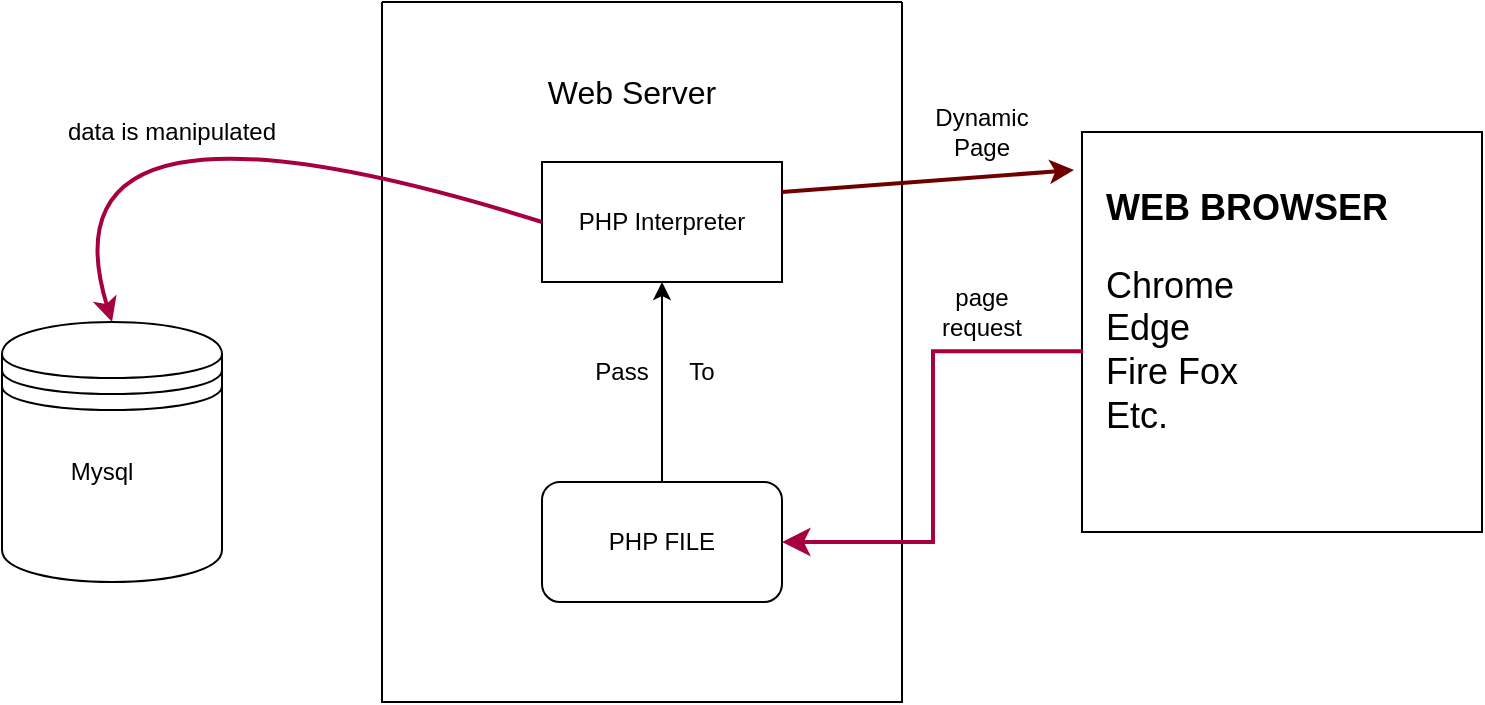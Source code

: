 <mxfile version="26.0.11" pages="5">
  <diagram name="Mysql Connection" id="JUeEn6GkD4iwLYCMjKRs">
    <mxGraphModel dx="1246" dy="412" grid="1" gridSize="10" guides="1" tooltips="1" connect="1" arrows="1" fold="1" page="1" pageScale="1" pageWidth="850" pageHeight="1100" math="0" shadow="0">
      <root>
        <mxCell id="0" />
        <mxCell id="1" parent="0" />
        <mxCell id="sIcSl6QBLDS8RnbMVan6-1" value="" style="shape=datastore;whiteSpace=wrap;html=1;" vertex="1" parent="1">
          <mxGeometry x="60" y="210" width="110" height="130" as="geometry" />
        </mxCell>
        <mxCell id="sIcSl6QBLDS8RnbMVan6-2" value="" style="swimlane;startSize=0;" vertex="1" parent="1">
          <mxGeometry x="250" y="50" width="260" height="350" as="geometry" />
        </mxCell>
        <mxCell id="sIcSl6QBLDS8RnbMVan6-3" value="&lt;font style=&quot;font-size: 16px;&quot;&gt;Web Server&lt;/font&gt;" style="text;html=1;align=center;verticalAlign=middle;whiteSpace=wrap;rounded=0;" vertex="1" parent="sIcSl6QBLDS8RnbMVan6-2">
          <mxGeometry x="40" y="30" width="170" height="30" as="geometry" />
        </mxCell>
        <mxCell id="sIcSl6QBLDS8RnbMVan6-5" value="" style="rounded=0;whiteSpace=wrap;html=1;" vertex="1" parent="sIcSl6QBLDS8RnbMVan6-2">
          <mxGeometry x="80" y="80" width="120" height="60" as="geometry" />
        </mxCell>
        <mxCell id="sIcSl6QBLDS8RnbMVan6-6" value="PHP Interpreter" style="text;html=1;align=center;verticalAlign=middle;whiteSpace=wrap;rounded=0;" vertex="1" parent="sIcSl6QBLDS8RnbMVan6-2">
          <mxGeometry x="90" y="95" width="100" height="30" as="geometry" />
        </mxCell>
        <mxCell id="sIcSl6QBLDS8RnbMVan6-11" value="PHP FILE" style="rounded=1;whiteSpace=wrap;html=1;" vertex="1" parent="sIcSl6QBLDS8RnbMVan6-2">
          <mxGeometry x="80" y="240" width="120" height="60" as="geometry" />
        </mxCell>
        <mxCell id="sIcSl6QBLDS8RnbMVan6-15" value="" style="endArrow=classic;html=1;rounded=0;exitX=0.5;exitY=0;exitDx=0;exitDy=0;entryX=0.5;entryY=1;entryDx=0;entryDy=0;" edge="1" parent="sIcSl6QBLDS8RnbMVan6-2" source="sIcSl6QBLDS8RnbMVan6-11" target="sIcSl6QBLDS8RnbMVan6-5">
          <mxGeometry width="50" height="50" relative="1" as="geometry">
            <mxPoint x="390" y="290" as="sourcePoint" />
            <mxPoint x="137.02" y="199.34" as="targetPoint" />
          </mxGeometry>
        </mxCell>
        <mxCell id="sIcSl6QBLDS8RnbMVan6-16" value="Pass" style="text;html=1;align=center;verticalAlign=middle;whiteSpace=wrap;rounded=0;" vertex="1" parent="sIcSl6QBLDS8RnbMVan6-2">
          <mxGeometry x="90" y="170" width="60" height="30" as="geometry" />
        </mxCell>
        <mxCell id="sIcSl6QBLDS8RnbMVan6-17" value="To" style="text;html=1;align=center;verticalAlign=middle;whiteSpace=wrap;rounded=0;" vertex="1" parent="sIcSl6QBLDS8RnbMVan6-2">
          <mxGeometry x="130" y="170" width="60" height="30" as="geometry" />
        </mxCell>
        <mxCell id="sIcSl6QBLDS8RnbMVan6-4" value="" style="curved=1;endArrow=classic;html=1;rounded=0;exitX=0;exitY=0.5;exitDx=0;exitDy=0;entryX=0.5;entryY=0;entryDx=0;entryDy=0;fillColor=#d80073;strokeColor=#A50040;strokeWidth=2;" edge="1" parent="1" source="sIcSl6QBLDS8RnbMVan6-5" target="sIcSl6QBLDS8RnbMVan6-1">
          <mxGeometry width="50" height="50" relative="1" as="geometry">
            <mxPoint x="201.76" y="176.8" as="sourcePoint" />
            <mxPoint x="60" y="180" as="targetPoint" />
            <Array as="points">
              <mxPoint x="75" y="80" />
            </Array>
          </mxGeometry>
        </mxCell>
        <mxCell id="sIcSl6QBLDS8RnbMVan6-7" value="" style="whiteSpace=wrap;html=1;aspect=fixed;" vertex="1" parent="1">
          <mxGeometry x="600" y="115" width="200" height="200" as="geometry" />
        </mxCell>
        <mxCell id="sIcSl6QBLDS8RnbMVan6-8" value="&lt;h1 style=&quot;margin-top: 0px;&quot;&gt;&lt;font style=&quot;font-size: 18px;&quot;&gt;WEB BROWSER&lt;/font&gt;&lt;/h1&gt;&lt;div&gt;&lt;span style=&quot;font-size: 18px; background-color: transparent; color: light-dark(rgb(0, 0, 0), rgb(255, 255, 255));&quot;&gt;Chrome&lt;/span&gt;&lt;/div&gt;&lt;div&gt;&lt;span style=&quot;font-size: 18px; background-color: transparent; color: light-dark(rgb(0, 0, 0), rgb(255, 255, 255));&quot;&gt;Edge&lt;/span&gt;&lt;/div&gt;&lt;div&gt;&lt;span style=&quot;font-size: 18px; background-color: transparent; color: light-dark(rgb(0, 0, 0), rgb(255, 255, 255));&quot;&gt;Fire Fox&lt;/span&gt;&lt;/div&gt;&lt;div&gt;&lt;span style=&quot;font-size: 18px; background-color: transparent; color: light-dark(rgb(0, 0, 0), rgb(255, 255, 255));&quot;&gt;Etc.&lt;/span&gt;&lt;/div&gt;" style="text;html=1;whiteSpace=wrap;overflow=hidden;rounded=0;" vertex="1" parent="1">
          <mxGeometry x="610" y="130" width="180" height="170" as="geometry" />
        </mxCell>
        <mxCell id="sIcSl6QBLDS8RnbMVan6-10" value="" style="edgeStyle=elbowEdgeStyle;elbow=horizontal;endArrow=classic;html=1;curved=0;rounded=0;endSize=8;startSize=8;fillColor=#d80073;strokeColor=#A50040;strokeWidth=2;exitX=0.003;exitY=0.548;exitDx=0;exitDy=0;exitPerimeter=0;" edge="1" parent="1" source="sIcSl6QBLDS8RnbMVan6-7" target="sIcSl6QBLDS8RnbMVan6-11">
          <mxGeometry width="50" height="50" relative="1" as="geometry">
            <mxPoint x="590" y="250" as="sourcePoint" />
            <mxPoint x="530" y="300" as="targetPoint" />
          </mxGeometry>
        </mxCell>
        <mxCell id="sIcSl6QBLDS8RnbMVan6-18" value="Mysql" style="text;html=1;align=center;verticalAlign=middle;whiteSpace=wrap;rounded=0;" vertex="1" parent="1">
          <mxGeometry x="80" y="270" width="60" height="30" as="geometry" />
        </mxCell>
        <mxCell id="sIcSl6QBLDS8RnbMVan6-19" value="data is manipulated" style="text;html=1;align=center;verticalAlign=middle;whiteSpace=wrap;rounded=0;" vertex="1" parent="1">
          <mxGeometry x="90" y="100" width="110" height="30" as="geometry" />
        </mxCell>
        <mxCell id="sIcSl6QBLDS8RnbMVan6-22" value="" style="endArrow=classic;html=1;rounded=0;entryX=-0.02;entryY=0.095;entryDx=0;entryDy=0;entryPerimeter=0;exitX=1;exitY=0.25;exitDx=0;exitDy=0;fillColor=#a20025;strokeColor=#6F0000;strokeWidth=2;" edge="1" parent="1" source="sIcSl6QBLDS8RnbMVan6-5" target="sIcSl6QBLDS8RnbMVan6-7">
          <mxGeometry width="50" height="50" relative="1" as="geometry">
            <mxPoint x="480" y="170" as="sourcePoint" />
            <mxPoint x="530" y="120" as="targetPoint" />
          </mxGeometry>
        </mxCell>
        <mxCell id="sIcSl6QBLDS8RnbMVan6-23" value="Dynamic Page" style="text;html=1;align=center;verticalAlign=middle;whiteSpace=wrap;rounded=0;" vertex="1" parent="1">
          <mxGeometry x="520" y="100" width="60" height="30" as="geometry" />
        </mxCell>
        <mxCell id="sIcSl6QBLDS8RnbMVan6-25" value="page request" style="text;html=1;align=center;verticalAlign=middle;whiteSpace=wrap;rounded=0;" vertex="1" parent="1">
          <mxGeometry x="520" y="190" width="60" height="30" as="geometry" />
        </mxCell>
      </root>
    </mxGraphModel>
  </diagram>
  <diagram id="LS-uIqoZ-VwCtXDVifek" name="mysql_database">
    <mxGraphModel dx="1466" dy="1585" grid="1" gridSize="10" guides="1" tooltips="1" connect="1" arrows="1" fold="1" page="1" pageScale="1" pageWidth="850" pageHeight="1100" math="0" shadow="0">
      <root>
        <mxCell id="0" />
        <mxCell id="1" parent="0" />
        <mxCell id="hFmSIp24Sq1qc8hDh7Aj-2" value="" style="whiteSpace=wrap;html=1;aspect=fixed;" vertex="1" parent="1">
          <mxGeometry x="100" y="-90" width="520" height="520" as="geometry" />
        </mxCell>
        <mxCell id="hFmSIp24Sq1qc8hDh7Aj-3" value="" style="shape=cylinder3;whiteSpace=wrap;html=1;boundedLbl=1;backgroundOutline=1;size=15;" vertex="1" parent="1">
          <mxGeometry x="150" y="90" width="180" height="270" as="geometry" />
        </mxCell>
        <mxCell id="hFmSIp24Sq1qc8hDh7Aj-6" value="&lt;font style=&quot;font-size: 19px;&quot;&gt;MYSQL&amp;nbsp;&lt;/font&gt;" style="text;html=1;align=center;verticalAlign=middle;whiteSpace=wrap;rounded=0;" vertex="1" parent="1">
          <mxGeometry x="150" y="-20" width="400" height="30" as="geometry" />
        </mxCell>
        <mxCell id="hFmSIp24Sq1qc8hDh7Aj-7" value="Database 1: shopping Cart" style="text;html=1;align=center;verticalAlign=middle;whiteSpace=wrap;rounded=0;" vertex="1" parent="1">
          <mxGeometry x="180" y="55" width="100" height="30" as="geometry" />
        </mxCell>
        <mxCell id="hFmSIp24Sq1qc8hDh7Aj-8" value="Database 2: Management" style="text;html=1;align=center;verticalAlign=middle;whiteSpace=wrap;rounded=0;" vertex="1" parent="1">
          <mxGeometry x="420" y="50" width="140" height="30" as="geometry" />
        </mxCell>
        <mxCell id="hFmSIp24Sq1qc8hDh7Aj-22" value="" style="shape=table;startSize=0;container=1;collapsible=0;childLayout=tableLayout;fontSize=16;movable=0;resizable=0;rotatable=0;deletable=0;editable=0;locked=1;connectable=0;" vertex="1" parent="1">
          <mxGeometry x="170" y="270" width="60" height="50" as="geometry" />
        </mxCell>
        <mxCell id="hFmSIp24Sq1qc8hDh7Aj-27" value="" style="shape=tableRow;horizontal=0;startSize=0;swimlaneHead=0;swimlaneBody=0;strokeColor=inherit;top=0;left=0;bottom=0;right=0;collapsible=0;dropTarget=0;fillColor=none;points=[[0,0.5],[1,0.5]];portConstraint=eastwest;fontSize=16;movable=0;resizable=0;rotatable=0;deletable=0;editable=0;locked=1;connectable=0;" vertex="1" parent="hFmSIp24Sq1qc8hDh7Aj-22">
          <mxGeometry width="60" height="16" as="geometry" />
        </mxCell>
        <mxCell id="hFmSIp24Sq1qc8hDh7Aj-28" value="" style="shape=partialRectangle;html=1;whiteSpace=wrap;connectable=0;strokeColor=inherit;overflow=hidden;fillColor=none;top=0;left=0;bottom=0;right=0;pointerEvents=1;fontSize=16;movable=0;resizable=0;rotatable=0;deletable=0;editable=0;locked=1;" vertex="1" parent="hFmSIp24Sq1qc8hDh7Aj-27">
          <mxGeometry width="20" height="16" as="geometry">
            <mxRectangle width="20" height="16" as="alternateBounds" />
          </mxGeometry>
        </mxCell>
        <mxCell id="hFmSIp24Sq1qc8hDh7Aj-29" value="" style="shape=partialRectangle;html=1;whiteSpace=wrap;connectable=0;strokeColor=inherit;overflow=hidden;fillColor=none;top=0;left=0;bottom=0;right=0;pointerEvents=1;fontSize=16;movable=0;resizable=0;rotatable=0;deletable=0;editable=0;locked=1;" vertex="1" parent="hFmSIp24Sq1qc8hDh7Aj-27">
          <mxGeometry x="20" width="20" height="16" as="geometry">
            <mxRectangle width="20" height="16" as="alternateBounds" />
          </mxGeometry>
        </mxCell>
        <mxCell id="hFmSIp24Sq1qc8hDh7Aj-30" value="" style="shape=partialRectangle;html=1;whiteSpace=wrap;connectable=0;strokeColor=inherit;overflow=hidden;fillColor=none;top=0;left=0;bottom=0;right=0;pointerEvents=1;fontSize=16;movable=0;resizable=0;rotatable=0;deletable=0;editable=0;locked=1;" vertex="1" parent="hFmSIp24Sq1qc8hDh7Aj-27">
          <mxGeometry x="40" width="20" height="16" as="geometry">
            <mxRectangle width="20" height="16" as="alternateBounds" />
          </mxGeometry>
        </mxCell>
        <mxCell id="hFmSIp24Sq1qc8hDh7Aj-31" value="" style="shape=tableRow;horizontal=0;startSize=0;swimlaneHead=0;swimlaneBody=0;strokeColor=inherit;top=0;left=0;bottom=0;right=0;collapsible=0;dropTarget=0;fillColor=none;points=[[0,0.5],[1,0.5]];portConstraint=eastwest;fontSize=16;movable=0;resizable=0;rotatable=0;deletable=0;editable=0;locked=1;connectable=0;" vertex="1" parent="hFmSIp24Sq1qc8hDh7Aj-22">
          <mxGeometry y="16" width="60" height="17" as="geometry" />
        </mxCell>
        <mxCell id="hFmSIp24Sq1qc8hDh7Aj-32" value="" style="shape=partialRectangle;html=1;whiteSpace=wrap;connectable=0;strokeColor=inherit;overflow=hidden;fillColor=none;top=0;left=0;bottom=0;right=0;pointerEvents=1;fontSize=16;movable=0;resizable=0;rotatable=0;deletable=0;editable=0;locked=1;" vertex="1" parent="hFmSIp24Sq1qc8hDh7Aj-31">
          <mxGeometry width="20" height="17" as="geometry">
            <mxRectangle width="20" height="17" as="alternateBounds" />
          </mxGeometry>
        </mxCell>
        <mxCell id="hFmSIp24Sq1qc8hDh7Aj-33" value="" style="shape=partialRectangle;html=1;whiteSpace=wrap;connectable=0;strokeColor=inherit;overflow=hidden;fillColor=none;top=0;left=0;bottom=0;right=0;pointerEvents=1;fontSize=16;movable=0;resizable=0;rotatable=0;deletable=0;editable=0;locked=1;" vertex="1" parent="hFmSIp24Sq1qc8hDh7Aj-31">
          <mxGeometry x="20" width="20" height="17" as="geometry">
            <mxRectangle width="20" height="17" as="alternateBounds" />
          </mxGeometry>
        </mxCell>
        <mxCell id="hFmSIp24Sq1qc8hDh7Aj-34" value="" style="shape=partialRectangle;html=1;whiteSpace=wrap;connectable=0;strokeColor=inherit;overflow=hidden;fillColor=none;top=0;left=0;bottom=0;right=0;pointerEvents=1;fontSize=16;movable=0;resizable=0;rotatable=0;deletable=0;editable=0;locked=1;" vertex="1" parent="hFmSIp24Sq1qc8hDh7Aj-31">
          <mxGeometry x="40" width="20" height="17" as="geometry">
            <mxRectangle width="20" height="17" as="alternateBounds" />
          </mxGeometry>
        </mxCell>
        <mxCell id="hFmSIp24Sq1qc8hDh7Aj-23" value="" style="shape=tableRow;horizontal=0;startSize=0;swimlaneHead=0;swimlaneBody=0;strokeColor=inherit;top=0;left=0;bottom=0;right=0;collapsible=0;dropTarget=0;fillColor=none;points=[[0,0.5],[1,0.5]];portConstraint=eastwest;fontSize=16;movable=0;resizable=0;rotatable=0;deletable=0;editable=0;locked=1;connectable=0;" vertex="1" parent="hFmSIp24Sq1qc8hDh7Aj-22">
          <mxGeometry y="33" width="60" height="17" as="geometry" />
        </mxCell>
        <mxCell id="hFmSIp24Sq1qc8hDh7Aj-24" value="" style="shape=partialRectangle;html=1;whiteSpace=wrap;connectable=0;strokeColor=inherit;overflow=hidden;fillColor=none;top=0;left=0;bottom=0;right=0;pointerEvents=1;fontSize=16;movable=0;resizable=0;rotatable=0;deletable=0;editable=0;locked=1;" vertex="1" parent="hFmSIp24Sq1qc8hDh7Aj-23">
          <mxGeometry width="20" height="17" as="geometry">
            <mxRectangle width="20" height="17" as="alternateBounds" />
          </mxGeometry>
        </mxCell>
        <mxCell id="hFmSIp24Sq1qc8hDh7Aj-25" value="" style="shape=partialRectangle;html=1;whiteSpace=wrap;connectable=0;strokeColor=inherit;overflow=hidden;fillColor=none;top=0;left=0;bottom=0;right=0;pointerEvents=1;fontSize=16;movable=0;resizable=0;rotatable=0;deletable=0;editable=0;locked=1;" vertex="1" parent="hFmSIp24Sq1qc8hDh7Aj-23">
          <mxGeometry x="20" width="20" height="17" as="geometry">
            <mxRectangle width="20" height="17" as="alternateBounds" />
          </mxGeometry>
        </mxCell>
        <mxCell id="hFmSIp24Sq1qc8hDh7Aj-26" value="" style="shape=partialRectangle;html=1;whiteSpace=wrap;connectable=0;strokeColor=inherit;overflow=hidden;fillColor=none;top=0;left=0;bottom=0;right=0;pointerEvents=1;fontSize=16;movable=0;resizable=0;rotatable=0;deletable=0;editable=0;locked=1;" vertex="1" parent="hFmSIp24Sq1qc8hDh7Aj-23">
          <mxGeometry x="40" width="20" height="17" as="geometry">
            <mxRectangle width="20" height="17" as="alternateBounds" />
          </mxGeometry>
        </mxCell>
        <mxCell id="hFmSIp24Sq1qc8hDh7Aj-35" value="" style="shape=table;startSize=0;container=1;collapsible=0;childLayout=tableLayout;fontSize=16;movable=0;resizable=0;rotatable=0;deletable=0;editable=0;locked=1;connectable=0;" vertex="1" parent="1">
          <mxGeometry x="250" y="270" width="60" height="53" as="geometry" />
        </mxCell>
        <mxCell id="hFmSIp24Sq1qc8hDh7Aj-36" value="" style="shape=tableRow;horizontal=0;startSize=0;swimlaneHead=0;swimlaneBody=0;strokeColor=inherit;top=0;left=0;bottom=0;right=0;collapsible=0;dropTarget=0;fillColor=none;points=[[0,0.5],[1,0.5]];portConstraint=eastwest;fontSize=16;" vertex="1" parent="hFmSIp24Sq1qc8hDh7Aj-35">
          <mxGeometry width="60" height="20" as="geometry" />
        </mxCell>
        <mxCell id="hFmSIp24Sq1qc8hDh7Aj-37" value="" style="shape=partialRectangle;html=1;whiteSpace=wrap;connectable=0;strokeColor=inherit;overflow=hidden;fillColor=none;top=0;left=0;bottom=0;right=0;pointerEvents=1;fontSize=16;" vertex="1" parent="hFmSIp24Sq1qc8hDh7Aj-36">
          <mxGeometry width="20" height="20" as="geometry">
            <mxRectangle width="20" height="20" as="alternateBounds" />
          </mxGeometry>
        </mxCell>
        <mxCell id="hFmSIp24Sq1qc8hDh7Aj-38" value="" style="shape=partialRectangle;html=1;whiteSpace=wrap;connectable=0;strokeColor=inherit;overflow=hidden;fillColor=none;top=0;left=0;bottom=0;right=0;pointerEvents=1;fontSize=16;" vertex="1" parent="hFmSIp24Sq1qc8hDh7Aj-36">
          <mxGeometry x="20" width="20" height="20" as="geometry">
            <mxRectangle width="20" height="20" as="alternateBounds" />
          </mxGeometry>
        </mxCell>
        <mxCell id="hFmSIp24Sq1qc8hDh7Aj-39" value="" style="shape=partialRectangle;html=1;whiteSpace=wrap;connectable=0;strokeColor=inherit;overflow=hidden;fillColor=none;top=0;left=0;bottom=0;right=0;pointerEvents=1;fontSize=16;" vertex="1" parent="hFmSIp24Sq1qc8hDh7Aj-36">
          <mxGeometry x="40" width="20" height="20" as="geometry">
            <mxRectangle width="20" height="20" as="alternateBounds" />
          </mxGeometry>
        </mxCell>
        <mxCell id="hFmSIp24Sq1qc8hDh7Aj-40" value="" style="shape=tableRow;horizontal=0;startSize=0;swimlaneHead=0;swimlaneBody=0;strokeColor=inherit;top=0;left=0;bottom=0;right=0;collapsible=0;dropTarget=0;fillColor=none;points=[[0,0.5],[1,0.5]];portConstraint=eastwest;fontSize=16;" vertex="1" parent="hFmSIp24Sq1qc8hDh7Aj-35">
          <mxGeometry y="20" width="60" height="16" as="geometry" />
        </mxCell>
        <mxCell id="hFmSIp24Sq1qc8hDh7Aj-41" value="" style="shape=partialRectangle;html=1;whiteSpace=wrap;connectable=0;strokeColor=inherit;overflow=hidden;fillColor=none;top=0;left=0;bottom=0;right=0;pointerEvents=1;fontSize=16;" vertex="1" parent="hFmSIp24Sq1qc8hDh7Aj-40">
          <mxGeometry width="20" height="16" as="geometry">
            <mxRectangle width="20" height="16" as="alternateBounds" />
          </mxGeometry>
        </mxCell>
        <mxCell id="hFmSIp24Sq1qc8hDh7Aj-42" value="" style="shape=partialRectangle;html=1;whiteSpace=wrap;connectable=0;strokeColor=inherit;overflow=hidden;fillColor=none;top=0;left=0;bottom=0;right=0;pointerEvents=1;fontSize=16;" vertex="1" parent="hFmSIp24Sq1qc8hDh7Aj-40">
          <mxGeometry x="20" width="20" height="16" as="geometry">
            <mxRectangle width="20" height="16" as="alternateBounds" />
          </mxGeometry>
        </mxCell>
        <mxCell id="hFmSIp24Sq1qc8hDh7Aj-43" value="" style="shape=partialRectangle;html=1;whiteSpace=wrap;connectable=0;strokeColor=inherit;overflow=hidden;fillColor=none;top=0;left=0;bottom=0;right=0;pointerEvents=1;fontSize=16;" vertex="1" parent="hFmSIp24Sq1qc8hDh7Aj-40">
          <mxGeometry x="40" width="20" height="16" as="geometry">
            <mxRectangle width="20" height="16" as="alternateBounds" />
          </mxGeometry>
        </mxCell>
        <mxCell id="hFmSIp24Sq1qc8hDh7Aj-44" value="" style="shape=tableRow;horizontal=0;startSize=0;swimlaneHead=0;swimlaneBody=0;strokeColor=inherit;top=0;left=0;bottom=0;right=0;collapsible=0;dropTarget=0;fillColor=none;points=[[0,0.5],[1,0.5]];portConstraint=eastwest;fontSize=16;" vertex="1" parent="hFmSIp24Sq1qc8hDh7Aj-35">
          <mxGeometry y="36" width="60" height="17" as="geometry" />
        </mxCell>
        <mxCell id="hFmSIp24Sq1qc8hDh7Aj-45" value="" style="shape=partialRectangle;html=1;whiteSpace=wrap;connectable=0;strokeColor=inherit;overflow=hidden;fillColor=none;top=0;left=0;bottom=0;right=0;pointerEvents=1;fontSize=16;" vertex="1" parent="hFmSIp24Sq1qc8hDh7Aj-44">
          <mxGeometry width="20" height="17" as="geometry">
            <mxRectangle width="20" height="17" as="alternateBounds" />
          </mxGeometry>
        </mxCell>
        <mxCell id="hFmSIp24Sq1qc8hDh7Aj-46" value="" style="shape=partialRectangle;html=1;whiteSpace=wrap;connectable=0;strokeColor=inherit;overflow=hidden;fillColor=none;top=0;left=0;bottom=0;right=0;pointerEvents=1;fontSize=16;" vertex="1" parent="hFmSIp24Sq1qc8hDh7Aj-44">
          <mxGeometry x="20" width="20" height="17" as="geometry">
            <mxRectangle width="20" height="17" as="alternateBounds" />
          </mxGeometry>
        </mxCell>
        <mxCell id="hFmSIp24Sq1qc8hDh7Aj-47" value="" style="shape=partialRectangle;html=1;whiteSpace=wrap;connectable=0;strokeColor=inherit;overflow=hidden;fillColor=none;top=0;left=0;bottom=0;right=0;pointerEvents=1;fontSize=16;" vertex="1" parent="hFmSIp24Sq1qc8hDh7Aj-44">
          <mxGeometry x="40" width="20" height="17" as="geometry">
            <mxRectangle width="20" height="17" as="alternateBounds" />
          </mxGeometry>
        </mxCell>
        <mxCell id="hFmSIp24Sq1qc8hDh7Aj-9" value="" style="shape=table;startSize=0;container=1;collapsible=0;childLayout=tableLayout;fontSize=16;movable=0;resizable=0;rotatable=0;deletable=0;editable=0;locked=1;connectable=0;" vertex="1" parent="1">
          <mxGeometry x="170" y="160" width="60" height="50" as="geometry" />
        </mxCell>
        <mxCell id="hFmSIp24Sq1qc8hDh7Aj-14" value="" style="shape=tableRow;horizontal=0;startSize=0;swimlaneHead=0;swimlaneBody=0;strokeColor=inherit;top=0;left=0;bottom=0;right=0;collapsible=0;dropTarget=0;fillColor=none;points=[[0,0.5],[1,0.5]];portConstraint=eastwest;fontSize=16;" vertex="1" parent="hFmSIp24Sq1qc8hDh7Aj-9">
          <mxGeometry width="60" height="16" as="geometry" />
        </mxCell>
        <mxCell id="hFmSIp24Sq1qc8hDh7Aj-15" value="" style="shape=partialRectangle;html=1;whiteSpace=wrap;connectable=0;strokeColor=inherit;overflow=hidden;fillColor=none;top=0;left=0;bottom=0;right=0;pointerEvents=1;fontSize=16;" vertex="1" parent="hFmSIp24Sq1qc8hDh7Aj-14">
          <mxGeometry width="20" height="16" as="geometry">
            <mxRectangle width="20" height="16" as="alternateBounds" />
          </mxGeometry>
        </mxCell>
        <mxCell id="hFmSIp24Sq1qc8hDh7Aj-16" value="" style="shape=partialRectangle;html=1;whiteSpace=wrap;connectable=0;strokeColor=inherit;overflow=hidden;fillColor=none;top=0;left=0;bottom=0;right=0;pointerEvents=1;fontSize=16;" vertex="1" parent="hFmSIp24Sq1qc8hDh7Aj-14">
          <mxGeometry x="20" width="20" height="16" as="geometry">
            <mxRectangle width="20" height="16" as="alternateBounds" />
          </mxGeometry>
        </mxCell>
        <mxCell id="hFmSIp24Sq1qc8hDh7Aj-17" value="" style="shape=partialRectangle;html=1;whiteSpace=wrap;connectable=0;strokeColor=inherit;overflow=hidden;fillColor=none;top=0;left=0;bottom=0;right=0;pointerEvents=1;fontSize=16;" vertex="1" parent="hFmSIp24Sq1qc8hDh7Aj-14">
          <mxGeometry x="40" width="20" height="16" as="geometry">
            <mxRectangle width="20" height="16" as="alternateBounds" />
          </mxGeometry>
        </mxCell>
        <mxCell id="hFmSIp24Sq1qc8hDh7Aj-10" value="" style="shape=tableRow;horizontal=0;startSize=0;swimlaneHead=0;swimlaneBody=0;strokeColor=inherit;top=0;left=0;bottom=0;right=0;collapsible=0;dropTarget=0;fillColor=none;points=[[0,0.5],[1,0.5]];portConstraint=eastwest;fontSize=16;" vertex="1" parent="hFmSIp24Sq1qc8hDh7Aj-9">
          <mxGeometry y="16" width="60" height="17" as="geometry" />
        </mxCell>
        <mxCell id="hFmSIp24Sq1qc8hDh7Aj-11" value="" style="shape=partialRectangle;html=1;whiteSpace=wrap;connectable=0;strokeColor=inherit;overflow=hidden;fillColor=none;top=0;left=0;bottom=0;right=0;pointerEvents=1;fontSize=16;" vertex="1" parent="hFmSIp24Sq1qc8hDh7Aj-10">
          <mxGeometry width="20" height="17" as="geometry">
            <mxRectangle width="20" height="17" as="alternateBounds" />
          </mxGeometry>
        </mxCell>
        <mxCell id="hFmSIp24Sq1qc8hDh7Aj-12" value="" style="shape=partialRectangle;html=1;whiteSpace=wrap;connectable=0;strokeColor=inherit;overflow=hidden;fillColor=none;top=0;left=0;bottom=0;right=0;pointerEvents=1;fontSize=16;" vertex="1" parent="hFmSIp24Sq1qc8hDh7Aj-10">
          <mxGeometry x="20" width="20" height="17" as="geometry">
            <mxRectangle width="20" height="17" as="alternateBounds" />
          </mxGeometry>
        </mxCell>
        <mxCell id="hFmSIp24Sq1qc8hDh7Aj-13" value="" style="shape=partialRectangle;html=1;whiteSpace=wrap;connectable=0;strokeColor=inherit;overflow=hidden;fillColor=none;top=0;left=0;bottom=0;right=0;pointerEvents=1;fontSize=16;" vertex="1" parent="hFmSIp24Sq1qc8hDh7Aj-10">
          <mxGeometry x="40" width="20" height="17" as="geometry">
            <mxRectangle width="20" height="17" as="alternateBounds" />
          </mxGeometry>
        </mxCell>
        <mxCell id="hFmSIp24Sq1qc8hDh7Aj-18" value="" style="shape=tableRow;horizontal=0;startSize=0;swimlaneHead=0;swimlaneBody=0;strokeColor=inherit;top=0;left=0;bottom=0;right=0;collapsible=0;dropTarget=0;fillColor=none;points=[[0,0.5],[1,0.5]];portConstraint=eastwest;fontSize=16;" vertex="1" parent="hFmSIp24Sq1qc8hDh7Aj-9">
          <mxGeometry y="33" width="60" height="17" as="geometry" />
        </mxCell>
        <mxCell id="hFmSIp24Sq1qc8hDh7Aj-19" value="" style="shape=partialRectangle;html=1;whiteSpace=wrap;connectable=0;strokeColor=inherit;overflow=hidden;fillColor=none;top=0;left=0;bottom=0;right=0;pointerEvents=1;fontSize=16;" vertex="1" parent="hFmSIp24Sq1qc8hDh7Aj-18">
          <mxGeometry width="20" height="17" as="geometry">
            <mxRectangle width="20" height="17" as="alternateBounds" />
          </mxGeometry>
        </mxCell>
        <mxCell id="hFmSIp24Sq1qc8hDh7Aj-20" value="" style="shape=partialRectangle;html=1;whiteSpace=wrap;connectable=0;strokeColor=inherit;overflow=hidden;fillColor=none;top=0;left=0;bottom=0;right=0;pointerEvents=1;fontSize=16;" vertex="1" parent="hFmSIp24Sq1qc8hDh7Aj-18">
          <mxGeometry x="20" width="20" height="17" as="geometry">
            <mxRectangle width="20" height="17" as="alternateBounds" />
          </mxGeometry>
        </mxCell>
        <mxCell id="hFmSIp24Sq1qc8hDh7Aj-21" value="" style="shape=partialRectangle;html=1;whiteSpace=wrap;connectable=0;strokeColor=inherit;overflow=hidden;fillColor=none;top=0;left=0;bottom=0;right=0;pointerEvents=1;fontSize=16;" vertex="1" parent="hFmSIp24Sq1qc8hDh7Aj-18">
          <mxGeometry x="40" width="20" height="17" as="geometry">
            <mxRectangle width="20" height="17" as="alternateBounds" />
          </mxGeometry>
        </mxCell>
        <mxCell id="hFmSIp24Sq1qc8hDh7Aj-48" value="Table 1" style="text;html=1;align=center;verticalAlign=middle;whiteSpace=wrap;rounded=0;" vertex="1" parent="1">
          <mxGeometry x="170" y="130" width="60" height="30" as="geometry" />
        </mxCell>
        <mxCell id="hFmSIp24Sq1qc8hDh7Aj-49" value="Table 2" style="text;html=1;align=center;verticalAlign=middle;whiteSpace=wrap;rounded=0;" vertex="1" parent="1">
          <mxGeometry x="170" y="240" width="60" height="30" as="geometry" />
        </mxCell>
        <mxCell id="hFmSIp24Sq1qc8hDh7Aj-50" value="Table 3" style="text;html=1;align=center;verticalAlign=middle;whiteSpace=wrap;rounded=0;" vertex="1" parent="1">
          <mxGeometry x="250" y="240" width="60" height="30" as="geometry" />
        </mxCell>
        <mxCell id="hFmSIp24Sq1qc8hDh7Aj-51" value="" style="shape=cylinder3;whiteSpace=wrap;html=1;boundedLbl=1;backgroundOutline=1;size=15;" vertex="1" parent="1">
          <mxGeometry x="400" y="90" width="180" height="270" as="geometry" />
        </mxCell>
        <mxCell id="hFmSIp24Sq1qc8hDh7Aj-67" value="" style="shape=table;startSize=0;container=1;collapsible=0;childLayout=tableLayout;fontSize=16;" vertex="1" parent="1">
          <mxGeometry x="460" y="170" width="60" height="50" as="geometry" />
        </mxCell>
        <mxCell id="hFmSIp24Sq1qc8hDh7Aj-68" value="" style="shape=tableRow;horizontal=0;startSize=0;swimlaneHead=0;swimlaneBody=0;strokeColor=inherit;top=0;left=0;bottom=0;right=0;collapsible=0;dropTarget=0;fillColor=none;points=[[0,0.5],[1,0.5]];portConstraint=eastwest;fontSize=16;" vertex="1" parent="hFmSIp24Sq1qc8hDh7Aj-67">
          <mxGeometry width="60" height="17" as="geometry" />
        </mxCell>
        <mxCell id="hFmSIp24Sq1qc8hDh7Aj-69" value="" style="shape=partialRectangle;html=1;whiteSpace=wrap;connectable=0;strokeColor=inherit;overflow=hidden;fillColor=none;top=0;left=0;bottom=0;right=0;pointerEvents=1;fontSize=16;" vertex="1" parent="hFmSIp24Sq1qc8hDh7Aj-68">
          <mxGeometry width="20" height="17" as="geometry">
            <mxRectangle width="20" height="17" as="alternateBounds" />
          </mxGeometry>
        </mxCell>
        <mxCell id="hFmSIp24Sq1qc8hDh7Aj-70" value="" style="shape=partialRectangle;html=1;whiteSpace=wrap;connectable=0;strokeColor=inherit;overflow=hidden;fillColor=none;top=0;left=0;bottom=0;right=0;pointerEvents=1;fontSize=16;" vertex="1" parent="hFmSIp24Sq1qc8hDh7Aj-68">
          <mxGeometry x="20" width="20" height="17" as="geometry">
            <mxRectangle width="20" height="17" as="alternateBounds" />
          </mxGeometry>
        </mxCell>
        <mxCell id="hFmSIp24Sq1qc8hDh7Aj-71" value="" style="shape=partialRectangle;html=1;whiteSpace=wrap;connectable=0;strokeColor=inherit;overflow=hidden;fillColor=none;top=0;left=0;bottom=0;right=0;pointerEvents=1;fontSize=16;" vertex="1" parent="hFmSIp24Sq1qc8hDh7Aj-68">
          <mxGeometry x="40" width="20" height="17" as="geometry">
            <mxRectangle width="20" height="17" as="alternateBounds" />
          </mxGeometry>
        </mxCell>
        <mxCell id="hFmSIp24Sq1qc8hDh7Aj-72" value="" style="shape=tableRow;horizontal=0;startSize=0;swimlaneHead=0;swimlaneBody=0;strokeColor=inherit;top=0;left=0;bottom=0;right=0;collapsible=0;dropTarget=0;fillColor=none;points=[[0,0.5],[1,0.5]];portConstraint=eastwest;fontSize=16;" vertex="1" parent="hFmSIp24Sq1qc8hDh7Aj-67">
          <mxGeometry y="17" width="60" height="16" as="geometry" />
        </mxCell>
        <mxCell id="hFmSIp24Sq1qc8hDh7Aj-73" value="" style="shape=partialRectangle;html=1;whiteSpace=wrap;connectable=0;strokeColor=inherit;overflow=hidden;fillColor=none;top=0;left=0;bottom=0;right=0;pointerEvents=1;fontSize=16;" vertex="1" parent="hFmSIp24Sq1qc8hDh7Aj-72">
          <mxGeometry width="20" height="16" as="geometry">
            <mxRectangle width="20" height="16" as="alternateBounds" />
          </mxGeometry>
        </mxCell>
        <mxCell id="hFmSIp24Sq1qc8hDh7Aj-74" value="" style="shape=partialRectangle;html=1;whiteSpace=wrap;connectable=0;strokeColor=inherit;overflow=hidden;fillColor=none;top=0;left=0;bottom=0;right=0;pointerEvents=1;fontSize=16;" vertex="1" parent="hFmSIp24Sq1qc8hDh7Aj-72">
          <mxGeometry x="20" width="20" height="16" as="geometry">
            <mxRectangle width="20" height="16" as="alternateBounds" />
          </mxGeometry>
        </mxCell>
        <mxCell id="hFmSIp24Sq1qc8hDh7Aj-75" value="" style="shape=partialRectangle;html=1;whiteSpace=wrap;connectable=0;strokeColor=inherit;overflow=hidden;fillColor=none;top=0;left=0;bottom=0;right=0;pointerEvents=1;fontSize=16;" vertex="1" parent="hFmSIp24Sq1qc8hDh7Aj-72">
          <mxGeometry x="40" width="20" height="16" as="geometry">
            <mxRectangle width="20" height="16" as="alternateBounds" />
          </mxGeometry>
        </mxCell>
        <mxCell id="hFmSIp24Sq1qc8hDh7Aj-76" value="" style="shape=tableRow;horizontal=0;startSize=0;swimlaneHead=0;swimlaneBody=0;strokeColor=inherit;top=0;left=0;bottom=0;right=0;collapsible=0;dropTarget=0;fillColor=none;points=[[0,0.5],[1,0.5]];portConstraint=eastwest;fontSize=16;" vertex="1" parent="hFmSIp24Sq1qc8hDh7Aj-67">
          <mxGeometry y="33" width="60" height="17" as="geometry" />
        </mxCell>
        <mxCell id="hFmSIp24Sq1qc8hDh7Aj-77" value="" style="shape=partialRectangle;html=1;whiteSpace=wrap;connectable=0;strokeColor=inherit;overflow=hidden;fillColor=none;top=0;left=0;bottom=0;right=0;pointerEvents=1;fontSize=16;" vertex="1" parent="hFmSIp24Sq1qc8hDh7Aj-76">
          <mxGeometry width="20" height="17" as="geometry">
            <mxRectangle width="20" height="17" as="alternateBounds" />
          </mxGeometry>
        </mxCell>
        <mxCell id="hFmSIp24Sq1qc8hDh7Aj-78" value="" style="shape=partialRectangle;html=1;whiteSpace=wrap;connectable=0;strokeColor=inherit;overflow=hidden;fillColor=none;top=0;left=0;bottom=0;right=0;pointerEvents=1;fontSize=16;" vertex="1" parent="hFmSIp24Sq1qc8hDh7Aj-76">
          <mxGeometry x="20" width="20" height="17" as="geometry">
            <mxRectangle width="20" height="17" as="alternateBounds" />
          </mxGeometry>
        </mxCell>
        <mxCell id="hFmSIp24Sq1qc8hDh7Aj-79" value="" style="shape=partialRectangle;html=1;whiteSpace=wrap;connectable=0;strokeColor=inherit;overflow=hidden;fillColor=none;top=0;left=0;bottom=0;right=0;pointerEvents=1;fontSize=16;" vertex="1" parent="hFmSIp24Sq1qc8hDh7Aj-76">
          <mxGeometry x="40" width="20" height="17" as="geometry">
            <mxRectangle width="20" height="17" as="alternateBounds" />
          </mxGeometry>
        </mxCell>
        <mxCell id="hFmSIp24Sq1qc8hDh7Aj-80" value="" style="shape=table;startSize=0;container=1;collapsible=0;childLayout=tableLayout;fontSize=16;" vertex="1" parent="1">
          <mxGeometry x="425" y="270" width="60" height="60" as="geometry" />
        </mxCell>
        <mxCell id="hFmSIp24Sq1qc8hDh7Aj-81" value="" style="shape=tableRow;horizontal=0;startSize=0;swimlaneHead=0;swimlaneBody=0;strokeColor=inherit;top=0;left=0;bottom=0;right=0;collapsible=0;dropTarget=0;fillColor=none;points=[[0,0.5],[1,0.5]];portConstraint=eastwest;fontSize=16;" vertex="1" parent="hFmSIp24Sq1qc8hDh7Aj-80">
          <mxGeometry width="60" height="20" as="geometry" />
        </mxCell>
        <mxCell id="hFmSIp24Sq1qc8hDh7Aj-82" value="" style="shape=partialRectangle;html=1;whiteSpace=wrap;connectable=0;strokeColor=inherit;overflow=hidden;fillColor=none;top=0;left=0;bottom=0;right=0;pointerEvents=1;fontSize=16;" vertex="1" parent="hFmSIp24Sq1qc8hDh7Aj-81">
          <mxGeometry width="20" height="20" as="geometry">
            <mxRectangle width="20" height="20" as="alternateBounds" />
          </mxGeometry>
        </mxCell>
        <mxCell id="hFmSIp24Sq1qc8hDh7Aj-83" value="" style="shape=partialRectangle;html=1;whiteSpace=wrap;connectable=0;strokeColor=inherit;overflow=hidden;fillColor=none;top=0;left=0;bottom=0;right=0;pointerEvents=1;fontSize=16;" vertex="1" parent="hFmSIp24Sq1qc8hDh7Aj-81">
          <mxGeometry x="20" width="20" height="20" as="geometry">
            <mxRectangle width="20" height="20" as="alternateBounds" />
          </mxGeometry>
        </mxCell>
        <mxCell id="hFmSIp24Sq1qc8hDh7Aj-84" value="" style="shape=partialRectangle;html=1;whiteSpace=wrap;connectable=0;strokeColor=inherit;overflow=hidden;fillColor=none;top=0;left=0;bottom=0;right=0;pointerEvents=1;fontSize=16;" vertex="1" parent="hFmSIp24Sq1qc8hDh7Aj-81">
          <mxGeometry x="40" width="20" height="20" as="geometry">
            <mxRectangle width="20" height="20" as="alternateBounds" />
          </mxGeometry>
        </mxCell>
        <mxCell id="hFmSIp24Sq1qc8hDh7Aj-85" value="" style="shape=tableRow;horizontal=0;startSize=0;swimlaneHead=0;swimlaneBody=0;strokeColor=inherit;top=0;left=0;bottom=0;right=0;collapsible=0;dropTarget=0;fillColor=none;points=[[0,0.5],[1,0.5]];portConstraint=eastwest;fontSize=16;" vertex="1" parent="hFmSIp24Sq1qc8hDh7Aj-80">
          <mxGeometry y="20" width="60" height="21" as="geometry" />
        </mxCell>
        <mxCell id="hFmSIp24Sq1qc8hDh7Aj-86" value="" style="shape=partialRectangle;html=1;whiteSpace=wrap;connectable=0;strokeColor=inherit;overflow=hidden;fillColor=none;top=0;left=0;bottom=0;right=0;pointerEvents=1;fontSize=16;" vertex="1" parent="hFmSIp24Sq1qc8hDh7Aj-85">
          <mxGeometry width="20" height="21" as="geometry">
            <mxRectangle width="20" height="21" as="alternateBounds" />
          </mxGeometry>
        </mxCell>
        <mxCell id="hFmSIp24Sq1qc8hDh7Aj-87" value="" style="shape=partialRectangle;html=1;whiteSpace=wrap;connectable=0;strokeColor=inherit;overflow=hidden;fillColor=none;top=0;left=0;bottom=0;right=0;pointerEvents=1;fontSize=16;" vertex="1" parent="hFmSIp24Sq1qc8hDh7Aj-85">
          <mxGeometry x="20" width="20" height="21" as="geometry">
            <mxRectangle width="20" height="21" as="alternateBounds" />
          </mxGeometry>
        </mxCell>
        <mxCell id="hFmSIp24Sq1qc8hDh7Aj-88" value="" style="shape=partialRectangle;html=1;whiteSpace=wrap;connectable=0;strokeColor=inherit;overflow=hidden;fillColor=none;top=0;left=0;bottom=0;right=0;pointerEvents=1;fontSize=16;" vertex="1" parent="hFmSIp24Sq1qc8hDh7Aj-85">
          <mxGeometry x="40" width="20" height="21" as="geometry">
            <mxRectangle width="20" height="21" as="alternateBounds" />
          </mxGeometry>
        </mxCell>
        <mxCell id="hFmSIp24Sq1qc8hDh7Aj-89" value="" style="shape=tableRow;horizontal=0;startSize=0;swimlaneHead=0;swimlaneBody=0;strokeColor=inherit;top=0;left=0;bottom=0;right=0;collapsible=0;dropTarget=0;fillColor=none;points=[[0,0.5],[1,0.5]];portConstraint=eastwest;fontSize=16;" vertex="1" parent="hFmSIp24Sq1qc8hDh7Aj-80">
          <mxGeometry y="41" width="60" height="19" as="geometry" />
        </mxCell>
        <mxCell id="hFmSIp24Sq1qc8hDh7Aj-90" value="" style="shape=partialRectangle;html=1;whiteSpace=wrap;connectable=0;strokeColor=inherit;overflow=hidden;fillColor=none;top=0;left=0;bottom=0;right=0;pointerEvents=1;fontSize=16;" vertex="1" parent="hFmSIp24Sq1qc8hDh7Aj-89">
          <mxGeometry width="20" height="19" as="geometry">
            <mxRectangle width="20" height="19" as="alternateBounds" />
          </mxGeometry>
        </mxCell>
        <mxCell id="hFmSIp24Sq1qc8hDh7Aj-91" value="" style="shape=partialRectangle;html=1;whiteSpace=wrap;connectable=0;strokeColor=inherit;overflow=hidden;fillColor=none;top=0;left=0;bottom=0;right=0;pointerEvents=1;fontSize=16;" vertex="1" parent="hFmSIp24Sq1qc8hDh7Aj-89">
          <mxGeometry x="20" width="20" height="19" as="geometry">
            <mxRectangle width="20" height="19" as="alternateBounds" />
          </mxGeometry>
        </mxCell>
        <mxCell id="hFmSIp24Sq1qc8hDh7Aj-92" value="" style="shape=partialRectangle;html=1;whiteSpace=wrap;connectable=0;strokeColor=inherit;overflow=hidden;fillColor=none;top=0;left=0;bottom=0;right=0;pointerEvents=1;fontSize=16;" vertex="1" parent="hFmSIp24Sq1qc8hDh7Aj-89">
          <mxGeometry x="40" width="20" height="19" as="geometry">
            <mxRectangle width="20" height="19" as="alternateBounds" />
          </mxGeometry>
        </mxCell>
        <mxCell id="hFmSIp24Sq1qc8hDh7Aj-93" value="" style="shape=table;startSize=0;container=1;collapsible=0;childLayout=tableLayout;fontSize=16;" vertex="1" parent="1">
          <mxGeometry x="500" y="270" width="60" height="60" as="geometry" />
        </mxCell>
        <mxCell id="hFmSIp24Sq1qc8hDh7Aj-94" value="" style="shape=tableRow;horizontal=0;startSize=0;swimlaneHead=0;swimlaneBody=0;strokeColor=inherit;top=0;left=0;bottom=0;right=0;collapsible=0;dropTarget=0;fillColor=none;points=[[0,0.5],[1,0.5]];portConstraint=eastwest;fontSize=16;" vertex="1" parent="hFmSIp24Sq1qc8hDh7Aj-93">
          <mxGeometry width="60" height="20" as="geometry" />
        </mxCell>
        <mxCell id="hFmSIp24Sq1qc8hDh7Aj-95" value="" style="shape=partialRectangle;html=1;whiteSpace=wrap;connectable=0;strokeColor=inherit;overflow=hidden;fillColor=none;top=0;left=0;bottom=0;right=0;pointerEvents=1;fontSize=16;" vertex="1" parent="hFmSIp24Sq1qc8hDh7Aj-94">
          <mxGeometry width="20" height="20" as="geometry">
            <mxRectangle width="20" height="20" as="alternateBounds" />
          </mxGeometry>
        </mxCell>
        <mxCell id="hFmSIp24Sq1qc8hDh7Aj-96" value="" style="shape=partialRectangle;html=1;whiteSpace=wrap;connectable=0;strokeColor=inherit;overflow=hidden;fillColor=none;top=0;left=0;bottom=0;right=0;pointerEvents=1;fontSize=16;" vertex="1" parent="hFmSIp24Sq1qc8hDh7Aj-94">
          <mxGeometry x="20" width="20" height="20" as="geometry">
            <mxRectangle width="20" height="20" as="alternateBounds" />
          </mxGeometry>
        </mxCell>
        <mxCell id="hFmSIp24Sq1qc8hDh7Aj-97" value="" style="shape=partialRectangle;html=1;whiteSpace=wrap;connectable=0;strokeColor=inherit;overflow=hidden;fillColor=none;top=0;left=0;bottom=0;right=0;pointerEvents=1;fontSize=16;" vertex="1" parent="hFmSIp24Sq1qc8hDh7Aj-94">
          <mxGeometry x="40" width="20" height="20" as="geometry">
            <mxRectangle width="20" height="20" as="alternateBounds" />
          </mxGeometry>
        </mxCell>
        <mxCell id="hFmSIp24Sq1qc8hDh7Aj-98" value="" style="shape=tableRow;horizontal=0;startSize=0;swimlaneHead=0;swimlaneBody=0;strokeColor=inherit;top=0;left=0;bottom=0;right=0;collapsible=0;dropTarget=0;fillColor=none;points=[[0,0.5],[1,0.5]];portConstraint=eastwest;fontSize=16;" vertex="1" parent="hFmSIp24Sq1qc8hDh7Aj-93">
          <mxGeometry y="20" width="60" height="21" as="geometry" />
        </mxCell>
        <mxCell id="hFmSIp24Sq1qc8hDh7Aj-99" value="" style="shape=partialRectangle;html=1;whiteSpace=wrap;connectable=0;strokeColor=inherit;overflow=hidden;fillColor=none;top=0;left=0;bottom=0;right=0;pointerEvents=1;fontSize=16;" vertex="1" parent="hFmSIp24Sq1qc8hDh7Aj-98">
          <mxGeometry width="20" height="21" as="geometry">
            <mxRectangle width="20" height="21" as="alternateBounds" />
          </mxGeometry>
        </mxCell>
        <mxCell id="hFmSIp24Sq1qc8hDh7Aj-100" value="" style="shape=partialRectangle;html=1;whiteSpace=wrap;connectable=0;strokeColor=inherit;overflow=hidden;fillColor=none;top=0;left=0;bottom=0;right=0;pointerEvents=1;fontSize=16;" vertex="1" parent="hFmSIp24Sq1qc8hDh7Aj-98">
          <mxGeometry x="20" width="20" height="21" as="geometry">
            <mxRectangle width="20" height="21" as="alternateBounds" />
          </mxGeometry>
        </mxCell>
        <mxCell id="hFmSIp24Sq1qc8hDh7Aj-101" value="" style="shape=partialRectangle;html=1;whiteSpace=wrap;connectable=0;strokeColor=inherit;overflow=hidden;fillColor=none;top=0;left=0;bottom=0;right=0;pointerEvents=1;fontSize=16;" vertex="1" parent="hFmSIp24Sq1qc8hDh7Aj-98">
          <mxGeometry x="40" width="20" height="21" as="geometry">
            <mxRectangle width="20" height="21" as="alternateBounds" />
          </mxGeometry>
        </mxCell>
        <mxCell id="hFmSIp24Sq1qc8hDh7Aj-102" value="" style="shape=tableRow;horizontal=0;startSize=0;swimlaneHead=0;swimlaneBody=0;strokeColor=inherit;top=0;left=0;bottom=0;right=0;collapsible=0;dropTarget=0;fillColor=none;points=[[0,0.5],[1,0.5]];portConstraint=eastwest;fontSize=16;" vertex="1" parent="hFmSIp24Sq1qc8hDh7Aj-93">
          <mxGeometry y="41" width="60" height="19" as="geometry" />
        </mxCell>
        <mxCell id="hFmSIp24Sq1qc8hDh7Aj-103" value="" style="shape=partialRectangle;html=1;whiteSpace=wrap;connectable=0;strokeColor=inherit;overflow=hidden;fillColor=none;top=0;left=0;bottom=0;right=0;pointerEvents=1;fontSize=16;" vertex="1" parent="hFmSIp24Sq1qc8hDh7Aj-102">
          <mxGeometry width="20" height="19" as="geometry">
            <mxRectangle width="20" height="19" as="alternateBounds" />
          </mxGeometry>
        </mxCell>
        <mxCell id="hFmSIp24Sq1qc8hDh7Aj-104" value="" style="shape=partialRectangle;html=1;whiteSpace=wrap;connectable=0;strokeColor=inherit;overflow=hidden;fillColor=none;top=0;left=0;bottom=0;right=0;pointerEvents=1;fontSize=16;" vertex="1" parent="hFmSIp24Sq1qc8hDh7Aj-102">
          <mxGeometry x="20" width="20" height="19" as="geometry">
            <mxRectangle width="20" height="19" as="alternateBounds" />
          </mxGeometry>
        </mxCell>
        <mxCell id="hFmSIp24Sq1qc8hDh7Aj-105" value="" style="shape=partialRectangle;html=1;whiteSpace=wrap;connectable=0;strokeColor=inherit;overflow=hidden;fillColor=none;top=0;left=0;bottom=0;right=0;pointerEvents=1;fontSize=16;" vertex="1" parent="hFmSIp24Sq1qc8hDh7Aj-102">
          <mxGeometry x="40" width="20" height="19" as="geometry">
            <mxRectangle width="20" height="19" as="alternateBounds" />
          </mxGeometry>
        </mxCell>
        <mxCell id="hFmSIp24Sq1qc8hDh7Aj-106" value="table1" style="text;html=1;align=center;verticalAlign=middle;whiteSpace=wrap;rounded=0;" vertex="1" parent="1">
          <mxGeometry x="460" y="140" width="60" height="30" as="geometry" />
        </mxCell>
        <mxCell id="hFmSIp24Sq1qc8hDh7Aj-107" value="table3&lt;span style=&quot;color: rgba(0, 0, 0, 0); font-family: monospace; font-size: 0px; text-align: start; text-wrap-mode: nowrap;&quot;&gt;%3CmxGraphModel%3E%3Croot%3E%3CmxCell%20id%3D%220%22%2F%3E%3CmxCell%20id%3D%221%22%20parent%3D%220%22%2F%3E%3CmxCell%20id%3D%222%22%20value%3D%22table1%22%20style%3D%22text%3Bhtml%3D1%3Balign%3Dcenter%3BverticalAlign%3Dmiddle%3BwhiteSpace%3Dwrap%3Brounded%3D0%3B%22%20vertex%3D%221%22%20parent%3D%221%22%3E%3CmxGeometry%20x%3D%22460%22%20y%3D%22140%22%20width%3D%2260%22%20height%3D%2230%22%20as%3D%22geometry%22%2F%3E%3C%2FmxCell%3E%3C%2Froot%3E%3C%2FmxGraphModel%3&lt;/span&gt;" style="text;html=1;align=center;verticalAlign=middle;whiteSpace=wrap;rounded=0;" vertex="1" parent="1">
          <mxGeometry x="425" y="240" width="60" height="30" as="geometry" />
        </mxCell>
        <mxCell id="hFmSIp24Sq1qc8hDh7Aj-109" value="table2&lt;span style=&quot;color: rgba(0, 0, 0, 0); font-family: monospace; font-size: 0px; text-align: start; text-wrap-mode: nowrap;&quot;&gt;%3CmxGraphModel%3E%3Croot%3E%3CmxCell%20id%3D%220%22%2F%3E%3CmxCell%20id%3D%221%22%20parent%3D%220%22%2F%3E%3CmxCell%20id%3D%222%22%20value%3D%22table1%22%20style%3D%22text%3Bhtml%3D1%3Balign%3Dcenter%3BverticalAlign%3Dmiddle%3BwhiteSpace%3Dwrap%3Brounded%3D0%3B%22%20vertex%3D%221%22%20parent%3D%221%22%3E%3CmxGeometry%20x%3D%22460%22%20y%3D%22140%22%20width%3D%2260%22%20height%3D%2230%22%20as%3D%22geometry%22%2F%3E%3C%2FmxCell%3E%3C%2Froot%3E%3C%2FmxGraphModel%3E&lt;/span&gt;" style="text;html=1;align=center;verticalAlign=middle;whiteSpace=wrap;rounded=0;" vertex="1" parent="1">
          <mxGeometry x="510" y="250" width="60" height="30" as="geometry" />
        </mxCell>
      </root>
    </mxGraphModel>
  </diagram>
  <diagram id="pBOgI93fGgX8BknCcStu" name="connection php">
    <mxGraphModel dx="1780" dy="589" grid="1" gridSize="10" guides="1" tooltips="1" connect="1" arrows="1" fold="1" page="1" pageScale="1" pageWidth="850" pageHeight="1100" math="0" shadow="0">
      <root>
        <mxCell id="0" />
        <mxCell id="1" parent="0" />
        <mxCell id="l2K47ftIKtPvPgDLXmgr-2" value="" style="rounded=0;whiteSpace=wrap;html=1;" vertex="1" parent="1">
          <mxGeometry x="500" y="70" width="300" height="190" as="geometry" />
        </mxCell>
        <mxCell id="l2K47ftIKtPvPgDLXmgr-1" value="" style="shape=cylinder3;whiteSpace=wrap;html=1;boundedLbl=1;backgroundOutline=1;size=15;" vertex="1" parent="1">
          <mxGeometry x="540" y="100" width="100" height="130" as="geometry" />
        </mxCell>
        <mxCell id="l2K47ftIKtPvPgDLXmgr-3" value="MYSQL" style="text;html=1;align=center;verticalAlign=middle;whiteSpace=wrap;rounded=0;" vertex="1" parent="1">
          <mxGeometry x="500" y="40" width="60" height="30" as="geometry" />
        </mxCell>
        <mxCell id="l2K47ftIKtPvPgDLXmgr-4" value="Database:E-Kart" style="text;html=1;align=center;verticalAlign=middle;whiteSpace=wrap;rounded=0;" vertex="1" parent="1">
          <mxGeometry x="540" y="160" width="100" height="30" as="geometry" />
        </mxCell>
        <mxCell id="l2K47ftIKtPvPgDLXmgr-5" value="IP: localhost" style="text;html=1;align=center;verticalAlign=middle;whiteSpace=wrap;rounded=0;" vertex="1" parent="1">
          <mxGeometry x="650" y="120" width="130" height="30" as="geometry" />
        </mxCell>
        <mxCell id="l2K47ftIKtPvPgDLXmgr-6" value="User name: root" style="text;html=1;align=center;verticalAlign=middle;whiteSpace=wrap;rounded=0;" vertex="1" parent="1">
          <mxGeometry x="660" y="150" width="110" height="30" as="geometry" />
        </mxCell>
        <mxCell id="l2K47ftIKtPvPgDLXmgr-7" value="Password: *****" style="text;html=1;align=center;verticalAlign=middle;whiteSpace=wrap;rounded=0;" vertex="1" parent="1">
          <mxGeometry x="660" y="180" width="120" height="30" as="geometry" />
        </mxCell>
        <mxCell id="l2K47ftIKtPvPgDLXmgr-8" value="" style="whiteSpace=wrap;html=1;aspect=fixed;" vertex="1" parent="1">
          <mxGeometry x="80" y="450" width="330" height="330" as="geometry" />
        </mxCell>
        <mxCell id="l2K47ftIKtPvPgDLXmgr-9" value="&lt;h3 style=&quot;box-sizing: inherit; font-size: 24px; font-family: &amp;quot;Segoe UI&amp;quot;, Arial, sans-serif; font-weight: 400; margin: 10px 0px;&quot;&gt;MySQLi Object-Oriented&lt;/h3&gt;&lt;p&gt;&lt;span style=&quot;font-family: Consolas, Menlo, &amp;quot;courier new&amp;quot;, monospace; font-size: 15px; background-color: rgb(255, 255, 255);&quot;&gt;&lt;span style=&quot;color: rgb(0, 128, 0);&quot;&gt;// Create connection&lt;/span&gt;&lt;/span&gt;&lt;/p&gt;&lt;p&gt;&lt;span style=&quot;font-family: Consolas, Menlo, &amp;quot;courier new&amp;quot;, monospace; font-size: 15px; background-color: rgb(255, 255, 255);&quot;&gt;$conn =&amp;nbsp;&lt;/span&gt;&lt;span style=&quot;box-sizing: inherit; color: mediumblue; font-family: Consolas, Menlo, &amp;quot;courier new&amp;quot;, monospace; font-size: 15px; background-color: rgb(255, 255, 255);&quot; class=&quot;phpkeywordcolor&quot;&gt;new&lt;/span&gt;&lt;span style=&quot;font-family: Consolas, Menlo, &amp;quot;courier new&amp;quot;, monospace; font-size: 15px; background-color: rgb(255, 255, 255);&quot;&gt;&amp;nbsp;mysqli($servername, $username, $password);&lt;/span&gt;&lt;br style=&quot;box-sizing: inherit; font-family: Consolas, Menlo, &amp;quot;courier new&amp;quot;, monospace; font-size: 15px; background-color: rgb(255, 255, 255);&quot;&gt;&lt;span style=&quot;box-sizing: inherit; color: red; font-family: Consolas, Menlo, &amp;quot;courier new&amp;quot;, monospace; font-size: 15px; background-color: rgb(255, 255, 255);&quot; class=&quot;phpnumbercolor&quot;&gt;&lt;/span&gt;&lt;span style=&quot;font-family: Consolas, Menlo, &amp;quot;courier new&amp;quot;, monospace; font-size: 15px; background-color: rgb(255, 255, 255);&quot;&gt;&lt;/span&gt;&lt;br style=&quot;box-sizing: inherit; font-family: Consolas, Menlo, &amp;quot;courier new&amp;quot;, monospace; font-size: 15px; background-color: rgb(255, 255, 255);&quot;&gt;&lt;span style=&quot;box-sizing: inherit; color: green; font-family: Consolas, Menlo, &amp;quot;courier new&amp;quot;, monospace; font-size: 15px; background-color: rgb(255, 255, 255);&quot; class=&quot;commentcolor&quot;&gt;// Check connection&lt;br style=&quot;box-sizing: inherit;&quot;&gt;&lt;/span&gt;&lt;span style=&quot;box-sizing: inherit; color: red; font-family: Consolas, Menlo, &amp;quot;courier new&amp;quot;, monospace; font-size: 15px; background-color: rgb(255, 255, 255);&quot; class=&quot;phpnumbercolor&quot;&gt;&lt;/span&gt;&lt;span style=&quot;font-family: Consolas, Menlo, &amp;quot;courier new&amp;quot;, monospace; font-size: 15px; background-color: rgb(255, 255, 255);&quot;&gt;&lt;/span&gt;&lt;span style=&quot;box-sizing: inherit; color: mediumblue; font-family: Consolas, Menlo, &amp;quot;courier new&amp;quot;, monospace; font-size: 15px; background-color: rgb(255, 255, 255);&quot; class=&quot;phpkeywordcolor&quot;&gt;if&lt;/span&gt;&lt;span style=&quot;font-family: Consolas, Menlo, &amp;quot;courier new&amp;quot;, monospace; font-size: 15px; background-color: rgb(255, 255, 255);&quot;&gt;&amp;nbsp;($conn-&amp;gt;connect_error)&amp;nbsp;{&lt;/span&gt;&lt;br style=&quot;box-sizing: inherit; font-family: Consolas, Menlo, &amp;quot;courier new&amp;quot;, monospace; font-size: 15px; background-color: rgb(255, 255, 255);&quot;&gt;&lt;span style=&quot;box-sizing: inherit; color: red; font-family: Consolas, Menlo, &amp;quot;courier new&amp;quot;, monospace; font-size: 15px; background-color: rgb(255, 255, 255);&quot; class=&quot;phpnumbercolor&quot;&gt;&lt;/span&gt;&lt;span style=&quot;font-family: Consolas, Menlo, &amp;quot;courier new&amp;quot;, monospace; font-size: 15px; background-color: rgb(255, 255, 255);&quot;&gt;&amp;nbsp;&amp;nbsp;&lt;/span&gt;&lt;span style=&quot;box-sizing: inherit; color: mediumblue; font-family: Consolas, Menlo, &amp;quot;courier new&amp;quot;, monospace; font-size: 15px; background-color: rgb(255, 255, 255);&quot; class=&quot;phpkeywordcolor&quot;&gt;die&lt;/span&gt;&lt;span style=&quot;font-family: Consolas, Menlo, &amp;quot;courier new&amp;quot;, monospace; font-size: 15px; background-color: rgb(255, 255, 255);&quot;&gt;(&lt;/span&gt;&lt;span style=&quot;box-sizing: inherit; color: brown; font-family: Consolas, Menlo, &amp;quot;courier new&amp;quot;, monospace; font-size: 15px; background-color: rgb(255, 255, 255);&quot; class=&quot;phpstringcolor&quot;&gt;&quot;Connection failed: &quot;&lt;/span&gt;&lt;span style=&quot;font-family: Consolas, Menlo, &amp;quot;courier new&amp;quot;, monospace; font-size: 15px; background-color: rgb(255, 255, 255);&quot;&gt;&amp;nbsp;. $conn-&amp;gt;connect_error);&lt;/span&gt;&lt;br style=&quot;box-sizing: inherit; font-family: Consolas, Menlo, &amp;quot;courier new&amp;quot;, monospace; font-size: 15px; background-color: rgb(255, 255, 255);&quot;&gt;&lt;span style=&quot;font-family: Consolas, Menlo, &amp;quot;courier new&amp;quot;, monospace; font-size: 15px; background-color: rgb(255, 255, 255);&quot;&gt;}&lt;/span&gt;&lt;span style=&quot;box-sizing: inherit; color: red; font-family: Consolas, Menlo, &amp;quot;courier new&amp;quot;, monospace; font-size: 15px; background-color: rgb(255, 255, 255);&quot; class=&quot;phpnumbercolor&quot;&gt;&lt;/span&gt;&lt;br style=&quot;box-sizing: inherit; font-family: Consolas, Menlo, &amp;quot;courier new&amp;quot;, monospace; font-size: 15px; background-color: rgb(255, 255, 255);&quot;&gt;&lt;span style=&quot;box-sizing: inherit; color: mediumblue; font-family: Consolas, Menlo, &amp;quot;courier new&amp;quot;, monospace; font-size: 15px; background-color: rgb(255, 255, 255);&quot; class=&quot;phpkeywordcolor&quot;&gt;echo&lt;/span&gt;&lt;span style=&quot;font-family: Consolas, Menlo, &amp;quot;courier new&amp;quot;, monospace; font-size: 15px; background-color: rgb(255, 255, 255);&quot;&gt;&amp;nbsp;&lt;/span&gt;&lt;span style=&quot;box-sizing: inherit; color: brown; font-family: Consolas, Menlo, &amp;quot;courier new&amp;quot;, monospace; font-size: 15px; background-color: rgb(255, 255, 255);&quot; class=&quot;phpstringcolor&quot;&gt;&quot;Connected successfully&quot;&lt;/span&gt;&lt;span style=&quot;font-family: Consolas, Menlo, &amp;quot;courier new&amp;quot;, monospace; font-size: 15px; background-color: rgb(255, 255, 255);&quot;&gt;;&lt;/span&gt;&lt;br style=&quot;box-sizing: inherit; font-family: Consolas, Menlo, &amp;quot;courier new&amp;quot;, monospace; font-size: 15px; background-color: rgb(255, 255, 255);&quot;&gt;&lt;/p&gt;" style="text;html=1;whiteSpace=wrap;overflow=hidden;rounded=0;movable=1;resizable=1;rotatable=1;deletable=1;editable=1;locked=0;connectable=1;" vertex="1" parent="1">
          <mxGeometry x="90" y="470" width="320" height="310" as="geometry" />
        </mxCell>
        <mxCell id="l2K47ftIKtPvPgDLXmgr-10" value="" style="whiteSpace=wrap;html=1;aspect=fixed;" vertex="1" parent="1">
          <mxGeometry x="460" y="450" width="330" height="330" as="geometry" />
        </mxCell>
        <mxCell id="l2K47ftIKtPvPgDLXmgr-11" value="&lt;h3 style=&quot;box-sizing: inherit; font-size: 24px; font-family: &amp;quot;Segoe UI&amp;quot;, Arial, sans-serif; font-weight: 400; margin: 10px 0px;&quot;&gt;MySQLi Procedural&lt;/h3&gt;&lt;p&gt;&lt;span style=&quot;box-sizing: inherit; color: green; font-family: Consolas, Menlo, &amp;quot;courier new&amp;quot;, monospace; font-size: 15px; background-color: rgb(255, 255, 255);&quot; class=&quot;commentcolor&quot;&gt;// Create connection&lt;br style=&quot;box-sizing: inherit;&quot;&gt;&lt;/span&gt;&lt;span style=&quot;font-family: Consolas, Menlo, &amp;quot;courier new&amp;quot;, monospace; font-size: 15px; background-color: rgb(255, 255, 255);&quot;&gt;$conn = mysqli_connect($servername, $username, $password);&lt;/span&gt;&lt;br style=&quot;box-sizing: inherit; font-family: Consolas, Menlo, &amp;quot;courier new&amp;quot;, monospace; font-size: 15px; background-color: rgb(255, 255, 255);&quot;&gt;&lt;span style=&quot;box-sizing: inherit; color: red; font-family: Consolas, Menlo, &amp;quot;courier new&amp;quot;, monospace; font-size: 15px; background-color: rgb(255, 255, 255);&quot; class=&quot;phpnumbercolor&quot;&gt;&lt;/span&gt;&lt;span style=&quot;font-family: Consolas, Menlo, &amp;quot;courier new&amp;quot;, monospace; font-size: 15px; background-color: rgb(255, 255, 255);&quot;&gt;&lt;/span&gt;&lt;br style=&quot;box-sizing: inherit; font-family: Consolas, Menlo, &amp;quot;courier new&amp;quot;, monospace; font-size: 15px; background-color: rgb(255, 255, 255);&quot;&gt;&lt;span style=&quot;box-sizing: inherit; color: green; font-family: Consolas, Menlo, &amp;quot;courier new&amp;quot;, monospace; font-size: 15px; background-color: rgb(255, 255, 255);&quot; class=&quot;commentcolor&quot;&gt;// Check connection&lt;br style=&quot;box-sizing: inherit;&quot;&gt;&lt;/span&gt;&lt;span style=&quot;box-sizing: inherit; color: red; font-family: Consolas, Menlo, &amp;quot;courier new&amp;quot;, monospace; font-size: 15px; background-color: rgb(255, 255, 255);&quot; class=&quot;phpnumbercolor&quot;&gt;&lt;/span&gt;&lt;span style=&quot;font-family: Consolas, Menlo, &amp;quot;courier new&amp;quot;, monospace; font-size: 15px; background-color: rgb(255, 255, 255);&quot;&gt;&lt;/span&gt;&lt;span style=&quot;box-sizing: inherit; color: mediumblue; font-family: Consolas, Menlo, &amp;quot;courier new&amp;quot;, monospace; font-size: 15px; background-color: rgb(255, 255, 255);&quot; class=&quot;phpkeywordcolor&quot;&gt;if&lt;/span&gt;&lt;span style=&quot;font-family: Consolas, Menlo, &amp;quot;courier new&amp;quot;, monospace; font-size: 15px; background-color: rgb(255, 255, 255);&quot;&gt;&amp;nbsp;(!$conn)&amp;nbsp;{&lt;/span&gt;&lt;br style=&quot;box-sizing: inherit; font-family: Consolas, Menlo, &amp;quot;courier new&amp;quot;, monospace; font-size: 15px; background-color: rgb(255, 255, 255);&quot;&gt;&lt;span style=&quot;box-sizing: inherit; color: red; font-family: Consolas, Menlo, &amp;quot;courier new&amp;quot;, monospace; font-size: 15px; background-color: rgb(255, 255, 255);&quot; class=&quot;phpnumbercolor&quot;&gt;&lt;/span&gt;&lt;span style=&quot;font-family: Consolas, Menlo, &amp;quot;courier new&amp;quot;, monospace; font-size: 15px; background-color: rgb(255, 255, 255);&quot;&gt;&amp;nbsp;&amp;nbsp;&lt;/span&gt;&lt;span style=&quot;box-sizing: inherit; color: mediumblue; font-family: Consolas, Menlo, &amp;quot;courier new&amp;quot;, monospace; font-size: 15px; background-color: rgb(255, 255, 255);&quot; class=&quot;phpkeywordcolor&quot;&gt;die&lt;/span&gt;&lt;span style=&quot;font-family: Consolas, Menlo, &amp;quot;courier new&amp;quot;, monospace; font-size: 15px; background-color: rgb(255, 255, 255);&quot;&gt;(&lt;/span&gt;&lt;span style=&quot;box-sizing: inherit; color: brown; font-family: Consolas, Menlo, &amp;quot;courier new&amp;quot;, monospace; font-size: 15px; background-color: rgb(255, 255, 255);&quot; class=&quot;phpstringcolor&quot;&gt;&quot;Connection failed: &quot;&lt;/span&gt;&lt;span style=&quot;font-family: Consolas, Menlo, &amp;quot;courier new&amp;quot;, monospace; font-size: 15px; background-color: rgb(255, 255, 255);&quot;&gt;&amp;nbsp;. mysqli_connect_error());&lt;/span&gt;&lt;br style=&quot;box-sizing: inherit; font-family: Consolas, Menlo, &amp;quot;courier new&amp;quot;, monospace; font-size: 15px; background-color: rgb(255, 255, 255);&quot;&gt;&lt;span style=&quot;font-family: Consolas, Menlo, &amp;quot;courier new&amp;quot;, monospace; font-size: 15px; background-color: rgb(255, 255, 255);&quot;&gt;}&lt;/span&gt;&lt;br style=&quot;box-sizing: inherit; font-family: Consolas, Menlo, &amp;quot;courier new&amp;quot;, monospace; font-size: 15px; background-color: rgb(255, 255, 255);&quot;&gt;&lt;span style=&quot;box-sizing: inherit; color: mediumblue; font-family: Consolas, Menlo, &amp;quot;courier new&amp;quot;, monospace; font-size: 15px; background-color: rgb(255, 255, 255);&quot; class=&quot;phpkeywordcolor&quot;&gt;echo&lt;/span&gt;&lt;span style=&quot;font-family: Consolas, Menlo, &amp;quot;courier new&amp;quot;, monospace; font-size: 15px; background-color: rgb(255, 255, 255);&quot;&gt;&amp;nbsp;&lt;/span&gt;&lt;span style=&quot;box-sizing: inherit; color: brown; font-family: Consolas, Menlo, &amp;quot;courier new&amp;quot;, monospace; font-size: 15px; background-color: rgb(255, 255, 255);&quot; class=&quot;phpstringcolor&quot;&gt;&quot;Connected successfully&quot;&lt;/span&gt;&lt;span style=&quot;font-family: Consolas, Menlo, &amp;quot;courier new&amp;quot;, monospace; font-size: 15px; background-color: rgb(255, 255, 255);&quot;&gt;;&lt;/span&gt;&lt;/p&gt;" style="text;html=1;whiteSpace=wrap;overflow=hidden;rounded=0;movable=1;resizable=1;rotatable=1;deletable=1;editable=1;locked=0;connectable=1;" vertex="1" parent="1">
          <mxGeometry x="480" y="470" width="290" height="290" as="geometry" />
        </mxCell>
        <mxCell id="l2K47ftIKtPvPgDLXmgr-12" value="" style="whiteSpace=wrap;html=1;aspect=fixed;" vertex="1" parent="1">
          <mxGeometry x="180" y="810" width="390" height="390" as="geometry" />
        </mxCell>
        <mxCell id="l2K47ftIKtPvPgDLXmgr-13" value="&lt;h3 style=&quot;box-sizing: inherit; font-size: 24px; font-family: &amp;quot;Segoe UI&amp;quot;, Arial, sans-serif; font-weight: 400; margin: 10px 0px;&quot;&gt;PDO&lt;/h3&gt;&lt;p&gt;&lt;span style=&quot;font-family: Consolas, Menlo, &amp;quot;courier new&amp;quot;, monospace; font-size: 15px; background-color: rgb(255, 255, 255);&quot;&gt;$conn =&amp;nbsp;&lt;/span&gt;&lt;span style=&quot;box-sizing: inherit; color: mediumblue; font-family: Consolas, Menlo, &amp;quot;courier new&amp;quot;, monospace; font-size: 15px; background-color: rgb(255, 255, 255);&quot; class=&quot;phpkeywordcolor&quot;&gt;new&lt;/span&gt;&lt;span style=&quot;font-family: Consolas, Menlo, &amp;quot;courier new&amp;quot;, monospace; font-size: 15px; background-color: rgb(255, 255, 255);&quot;&gt;&amp;nbsp;PDO(&lt;/span&gt;&lt;span style=&quot;box-sizing: inherit; color: brown; font-family: Consolas, Menlo, &amp;quot;courier new&amp;quot;, monospace; font-size: 15px; background-color: rgb(255, 255, 255);&quot; class=&quot;phpstringcolor&quot;&gt;&quot;mysql:host=$servername;dbname=myDB&quot;&lt;/span&gt;&lt;span style=&quot;font-family: Consolas, Menlo, &amp;quot;courier new&amp;quot;, monospace; font-size: 15px; background-color: rgb(255, 255, 255);&quot;&gt;, $username, $password);&lt;/span&gt;&lt;br style=&quot;box-sizing: inherit; font-family: Consolas, Menlo, &amp;quot;courier new&amp;quot;, monospace; font-size: 15px; background-color: rgb(255, 255, 255);&quot;&gt;&lt;span style=&quot;box-sizing: inherit; color: red; font-family: Consolas, Menlo, &amp;quot;courier new&amp;quot;, monospace; font-size: 15px; background-color: rgb(255, 255, 255);&quot; class=&quot;phpnumbercolor&quot;&gt;&lt;/span&gt;&lt;span style=&quot;font-family: Consolas, Menlo, &amp;quot;courier new&amp;quot;, monospace; font-size: 15px; background-color: rgb(255, 255, 255);&quot;&gt;&amp;nbsp;&amp;nbsp;&lt;/span&gt;&lt;span style=&quot;box-sizing: inherit; color: green; font-family: Consolas, Menlo, &amp;quot;courier new&amp;quot;, monospace; font-size: 15px; background-color: rgb(255, 255, 255);&quot; class=&quot;commentcolor&quot;&gt;// set the PDO error mode to exception&lt;br style=&quot;box-sizing: inherit;&quot;&gt;&lt;/span&gt;&lt;span style=&quot;font-family: Consolas, Menlo, &amp;quot;courier new&amp;quot;, monospace; font-size: 15px; background-color: rgb(255, 255, 255);&quot;&gt;&amp;nbsp; $conn-&amp;gt;setAttribute(PDO::ATTR_ERRMODE, PDO::ERRMODE_EXCEPTION);&lt;/span&gt;&lt;br style=&quot;box-sizing: inherit; font-family: Consolas, Menlo, &amp;quot;courier new&amp;quot;, monospace; font-size: 15px; background-color: rgb(255, 255, 255);&quot;&gt;&lt;span style=&quot;box-sizing: inherit; color: red; font-family: Consolas, Menlo, &amp;quot;courier new&amp;quot;, monospace; font-size: 15px; background-color: rgb(255, 255, 255);&quot; class=&quot;phpnumbercolor&quot;&gt;&lt;/span&gt;&lt;span style=&quot;font-family: Consolas, Menlo, &amp;quot;courier new&amp;quot;, monospace; font-size: 15px; background-color: rgb(255, 255, 255);&quot;&gt;&amp;nbsp;&amp;nbsp;&lt;/span&gt;&lt;span style=&quot;box-sizing: inherit; color: mediumblue; font-family: Consolas, Menlo, &amp;quot;courier new&amp;quot;, monospace; font-size: 15px; background-color: rgb(255, 255, 255);&quot; class=&quot;phpkeywordcolor&quot;&gt;echo&lt;/span&gt;&lt;span style=&quot;font-family: Consolas, Menlo, &amp;quot;courier new&amp;quot;, monospace; font-size: 15px; background-color: rgb(255, 255, 255);&quot;&gt;&amp;nbsp;&lt;/span&gt;&lt;span style=&quot;box-sizing: inherit; color: brown; font-family: Consolas, Menlo, &amp;quot;courier new&amp;quot;, monospace; font-size: 15px; background-color: rgb(255, 255, 255);&quot; class=&quot;phpstringcolor&quot;&gt;&quot;Connected successfully&quot;&lt;/span&gt;&lt;span style=&quot;font-family: Consolas, Menlo, &amp;quot;courier new&amp;quot;, monospace; font-size: 15px; background-color: rgb(255, 255, 255);&quot;&gt;;&lt;/span&gt;&lt;/p&gt;" style="text;html=1;whiteSpace=wrap;overflow=hidden;rounded=0;movable=1;resizable=1;rotatable=1;deletable=1;editable=1;locked=0;connectable=1;" vertex="1" parent="1">
          <mxGeometry x="185" y="865" width="380" height="280" as="geometry" />
        </mxCell>
        <mxCell id="l2K47ftIKtPvPgDLXmgr-14" value="" style="swimlane;startSize=0;" vertex="1" parent="1">
          <mxGeometry x="30" y="380" width="800" height="860" as="geometry" />
        </mxCell>
        <mxCell id="l2K47ftIKtPvPgDLXmgr-15" value="&lt;font style=&quot;font-size: 25px;&quot;&gt;&lt;b&gt;Methods&lt;/b&gt;&lt;/font&gt;" style="text;html=1;align=center;verticalAlign=middle;whiteSpace=wrap;rounded=0;" vertex="1" parent="l2K47ftIKtPvPgDLXmgr-14">
          <mxGeometry x="20" y="20" width="260" height="30" as="geometry" />
        </mxCell>
        <mxCell id="l2K47ftIKtPvPgDLXmgr-16" value="" style="shape=process;whiteSpace=wrap;html=1;backgroundOutline=1;" vertex="1" parent="1">
          <mxGeometry x="230" y="1390" width="390" height="190" as="geometry" />
        </mxCell>
        <mxCell id="l2K47ftIKtPvPgDLXmgr-17" value="&lt;b&gt;&lt;font style=&quot;font-size: 26px;&quot;&gt;PHP&lt;/font&gt;&lt;/b&gt;" style="text;html=1;align=center;verticalAlign=middle;whiteSpace=wrap;rounded=0;" vertex="1" parent="1">
          <mxGeometry x="320" y="1460" width="200" height="30" as="geometry" />
        </mxCell>
        <mxCell id="l2K47ftIKtPvPgDLXmgr-18" value="" style="html=1;shadow=0;dashed=0;align=center;verticalAlign=middle;shape=mxgraph.arrows2.arrow;dy=0.6;dx=40;direction=north;notch=0;" vertex="1" parent="1">
          <mxGeometry x="370" y="1270" width="70" height="100" as="geometry" />
        </mxCell>
        <mxCell id="l2K47ftIKtPvPgDLXmgr-20" value="" style="html=1;shadow=0;dashed=0;align=center;verticalAlign=middle;shape=mxgraph.arrows2.jumpInArrow;dy=15;dx=38;arrowHead=55;" vertex="1" parent="1">
          <mxGeometry x="250" y="160" width="230" height="180" as="geometry" />
        </mxCell>
      </root>
    </mxGraphModel>
  </diagram>
  <diagram id="duc7WTK7yNiSVlyqj6TA" name="Queries_perfome">
    <mxGraphModel dx="794" dy="378" grid="1" gridSize="10" guides="1" tooltips="1" connect="1" arrows="1" fold="1" page="1" pageScale="1" pageWidth="850" pageHeight="1100" math="0" shadow="0">
      <root>
        <mxCell id="0" />
        <mxCell id="1" parent="0" />
        <mxCell id="6Hy0x_E6JwhUsuKfGLEI-7" value="Query" style="swimlane;startSize=20;horizontal=1;containerType=tree;" vertex="1" parent="1">
          <mxGeometry x="210" y="340" width="400" height="500" as="geometry" />
        </mxCell>
        <mxCell id="6Hy0x_E6JwhUsuKfGLEI-8" value="" style="edgeStyle=elbowEdgeStyle;elbow=vertical;sourcePerimeterSpacing=0;targetPerimeterSpacing=0;startArrow=none;endArrow=none;rounded=0;curved=0;" edge="1" parent="6Hy0x_E6JwhUsuKfGLEI-7" source="6Hy0x_E6JwhUsuKfGLEI-9" target="6Hy0x_E6JwhUsuKfGLEI-10">
          <mxGeometry relative="1" as="geometry" />
        </mxCell>
        <mxCell id="6Hy0x_E6JwhUsuKfGLEI-9" value="&lt;b&gt;After Connection&lt;/b&gt;" style="whiteSpace=wrap;html=1;treeFolding=1;treeMoving=1;newEdgeStyle={&quot;edgeStyle&quot;:&quot;elbowEdgeStyle&quot;,&quot;startArrow&quot;:&quot;none&quot;,&quot;endArrow&quot;:&quot;none&quot;};" vertex="1" parent="6Hy0x_E6JwhUsuKfGLEI-7">
          <mxGeometry x="140" y="60" width="120" height="40" as="geometry" />
        </mxCell>
        <mxCell id="6Hy0x_E6JwhUsuKfGLEI-10" value="&lt;b&gt;&lt;font style=&quot;font-size: 16px;&quot;&gt;Query&lt;/font&gt;&lt;/b&gt;&lt;br&gt;&quot;&lt;span style=&quot;font-family: Consolas, Menlo, &amp;quot;courier new&amp;quot;, monospace; font-size: 15px; text-align: start; background-color: rgb(255, 255, 255);&quot;&gt;INSERT INTO table_name (column1, column2, column3,...)&lt;/span&gt;&lt;br style=&quot;box-sizing: inherit; font-family: Consolas, Menlo, &amp;quot;courier new&amp;quot;, monospace; font-size: 15px; text-align: start; background-color: rgb(255, 255, 255);&quot;&gt;&lt;span style=&quot;font-family: Consolas, Menlo, &amp;quot;courier new&amp;quot;, monospace; font-size: 15px; text-align: start; background-color: rgb(255, 255, 255);&quot;&gt;VALUES (value1, value2, value3,...)&quot;&lt;/span&gt;" style="whiteSpace=wrap;html=1;treeFolding=1;treeMoving=1;newEdgeStyle={&quot;edgeStyle&quot;:&quot;elbowEdgeStyle&quot;,&quot;startArrow&quot;:&quot;none&quot;,&quot;endArrow&quot;:&quot;none&quot;};" vertex="1" parent="6Hy0x_E6JwhUsuKfGLEI-7">
          <mxGeometry x="30" y="140" width="340" height="100" as="geometry" />
        </mxCell>
        <mxCell id="6Hy0x_E6JwhUsuKfGLEI-11" value="" style="edgeStyle=elbowEdgeStyle;elbow=vertical;sourcePerimeterSpacing=0;targetPerimeterSpacing=0;startArrow=none;endArrow=none;rounded=0;curved=0;" edge="1" target="6Hy0x_E6JwhUsuKfGLEI-12" source="6Hy0x_E6JwhUsuKfGLEI-10" parent="6Hy0x_E6JwhUsuKfGLEI-7">
          <mxGeometry relative="1" as="geometry">
            <mxPoint x="410" y="440" as="sourcePoint" />
          </mxGeometry>
        </mxCell>
        <mxCell id="6Hy0x_E6JwhUsuKfGLEI-12" value="&lt;span style=&quot;font-size: 16px;&quot;&gt;&lt;b&gt;Exec&lt;/b&gt;&lt;/span&gt;&lt;div&gt;&lt;span style=&quot;font-family: Consolas, Menlo, &amp;quot;courier new&amp;quot;, monospace; font-size: 15px; text-align: start; background-color: rgb(255, 255, 255);&quot;&gt;$connection-&amp;gt;query(&quot;insert into table...&quot;)&lt;/span&gt;&lt;span style=&quot;font-size: 16px;&quot;&gt;&lt;b&gt;&lt;/b&gt;&lt;/span&gt;&lt;/div&gt;" style="whiteSpace=wrap;html=1;treeFolding=1;treeMoving=1;newEdgeStyle={&quot;edgeStyle&quot;:&quot;elbowEdgeStyle&quot;,&quot;startArrow&quot;:&quot;none&quot;,&quot;endArrow&quot;:&quot;none&quot;};" vertex="1" parent="6Hy0x_E6JwhUsuKfGLEI-7">
          <mxGeometry x="30" y="280" width="340" height="100" as="geometry" />
        </mxCell>
        <mxCell id="6Hy0x_E6JwhUsuKfGLEI-14" value="@Return From Mysql &lt;b&gt;true||false&lt;/b&gt;" style="whiteSpace=wrap;html=1;align=center;verticalAlign=middle;treeFolding=1;treeMoving=1;newEdgeStyle={&quot;edgeStyle&quot;:&quot;elbowEdgeStyle&quot;,&quot;startArrow&quot;:&quot;none&quot;,&quot;endArrow&quot;:&quot;none&quot;};" vertex="1" parent="6Hy0x_E6JwhUsuKfGLEI-7">
          <mxGeometry x="180" y="420" width="100" height="60" as="geometry" />
        </mxCell>
        <mxCell id="6Hy0x_E6JwhUsuKfGLEI-15" value="" style="edgeStyle=elbowEdgeStyle;elbow=vertical;sourcePerimeterSpacing=0;targetPerimeterSpacing=0;startArrow=none;endArrow=none;rounded=0;curved=0;entryX=0.75;entryY=0;entryDx=0;entryDy=0;" edge="1" target="6Hy0x_E6JwhUsuKfGLEI-14" parent="6Hy0x_E6JwhUsuKfGLEI-7">
          <mxGeometry relative="1" as="geometry">
            <mxPoint x="195" y="380" as="sourcePoint" />
            <mxPoint x="265" y="435" as="targetPoint" />
          </mxGeometry>
        </mxCell>
      </root>
    </mxGraphModel>
  </diagram>
  <diagram id="PixCASefXTthgdBtxePv" name="Javascript XMLHTTP">
    <mxGraphModel dx="794" dy="378" grid="1" gridSize="10" guides="1" tooltips="1" connect="1" arrows="1" fold="1" page="1" pageScale="1" pageWidth="850" pageHeight="1100" math="0" shadow="0">
      <root>
        <mxCell id="0" />
        <mxCell id="1" parent="0" />
        <mxCell id="zTYU0ldqx568IpHRRxnG-1" value="SERVER" style="swimlane;horizontal=0;whiteSpace=wrap;html=1;startSize=23;" vertex="1" parent="1">
          <mxGeometry x="540" y="120" width="230" height="380" as="geometry" />
        </mxCell>
        <mxCell id="zTYU0ldqx568IpHRRxnG-6" value="Data Store&lt;br&gt;(MYSQL, MONGODB)" style="shape=cylinder3;whiteSpace=wrap;html=1;boundedLbl=1;backgroundOutline=1;size=15;" vertex="1" parent="zTYU0ldqx568IpHRRxnG-1">
          <mxGeometry x="70" y="240" width="130" height="110" as="geometry" />
        </mxCell>
        <mxCell id="zTYU0ldqx568IpHRRxnG-18" value="Business logic implementation&lt;br&gt;&lt;br&gt;(php, python, java, javascript..ect)" style="rounded=0;whiteSpace=wrap;html=1;" vertex="1" parent="zTYU0ldqx568IpHRRxnG-1">
          <mxGeometry x="50" y="35" width="160" height="105" as="geometry" />
        </mxCell>
        <mxCell id="zTYU0ldqx568IpHRRxnG-20" value="" style="endArrow=classic;html=1;rounded=0;entryX=0.145;entryY=0;entryDx=0;entryDy=4.35;exitX=0.25;exitY=1;exitDx=0;exitDy=0;entryPerimeter=0;" edge="1" parent="zTYU0ldqx568IpHRRxnG-1" source="zTYU0ldqx568IpHRRxnG-18" target="zTYU0ldqx568IpHRRxnG-6">
          <mxGeometry width="50" height="50" relative="1" as="geometry">
            <mxPoint x="-260" y="80" as="sourcePoint" />
            <mxPoint x="60" y="71" as="targetPoint" />
          </mxGeometry>
        </mxCell>
        <mxCell id="zTYU0ldqx568IpHRRxnG-21" value="" style="endArrow=classic;html=1;rounded=0;exitX=0.795;exitY=0.03;exitDx=0;exitDy=0;exitPerimeter=0;" edge="1" parent="zTYU0ldqx568IpHRRxnG-1" source="zTYU0ldqx568IpHRRxnG-6">
          <mxGeometry width="50" height="50" relative="1" as="geometry">
            <mxPoint x="100" y="150" as="sourcePoint" />
            <mxPoint x="157" y="143" as="targetPoint" />
          </mxGeometry>
        </mxCell>
        <mxCell id="zTYU0ldqx568IpHRRxnG-22" value="Data Exchange" style="text;html=1;align=center;verticalAlign=middle;whiteSpace=wrap;rounded=0;" vertex="1" parent="zTYU0ldqx568IpHRRxnG-1">
          <mxGeometry x="100" y="190" width="60" height="30" as="geometry" />
        </mxCell>
        <mxCell id="zTYU0ldqx568IpHRRxnG-2" value="CLIENT" style="swimlane;horizontal=0;whiteSpace=wrap;html=1;" vertex="1" parent="1">
          <mxGeometry x="60" y="120" width="230" height="380" as="geometry" />
        </mxCell>
        <mxCell id="zTYU0ldqx568IpHRRxnG-4" value="" style="shape=document;whiteSpace=wrap;html=1;boundedLbl=1;" vertex="1" parent="zTYU0ldqx568IpHRRxnG-2">
          <mxGeometry x="40" y="250" width="170" height="100" as="geometry" />
        </mxCell>
        <mxCell id="zTYU0ldqx568IpHRRxnG-7" value="USER" style="shape=umlActor;verticalLabelPosition=bottom;verticalAlign=top;html=1;outlineConnect=0;" vertex="1" parent="zTYU0ldqx568IpHRRxnG-2">
          <mxGeometry x="60" y="270" width="30" height="50" as="geometry" />
        </mxCell>
        <mxCell id="zTYU0ldqx568IpHRRxnG-8" value="UI/UX Page" style="text;html=1;align=center;verticalAlign=middle;whiteSpace=wrap;rounded=0;" vertex="1" parent="zTYU0ldqx568IpHRRxnG-2">
          <mxGeometry x="110" y="280" width="90" height="30" as="geometry" />
        </mxCell>
        <mxCell id="zTYU0ldqx568IpHRRxnG-11" value="&lt;h1&gt;&lt;b&gt;BROWSER&lt;/b&gt;&lt;/h1&gt;" style="text;html=1;align=center;verticalAlign=middle;whiteSpace=wrap;rounded=0;" vertex="1" parent="zTYU0ldqx568IpHRRxnG-2">
          <mxGeometry x="90" width="60" height="30" as="geometry" />
        </mxCell>
        <mxCell id="zTYU0ldqx568IpHRRxnG-14" value="Javascript Call" style="text;html=1;align=center;verticalAlign=middle;whiteSpace=wrap;rounded=0;" vertex="1" parent="zTYU0ldqx568IpHRRxnG-2">
          <mxGeometry x="30" y="210" width="60" height="30" as="geometry" />
        </mxCell>
        <mxCell id="zTYU0ldqx568IpHRRxnG-16" value="Data {JSON}" style="text;html=1;align=center;verticalAlign=middle;whiteSpace=wrap;rounded=0;" vertex="1" parent="zTYU0ldqx568IpHRRxnG-2">
          <mxGeometry x="150" y="175" width="60" height="30" as="geometry" />
        </mxCell>
        <mxCell id="zTYU0ldqx568IpHRRxnG-3" value="" style="swimlane;startSize=0;" vertex="1" parent="1">
          <mxGeometry x="100" y="160" width="170" height="120" as="geometry" />
        </mxCell>
        <mxCell id="zTYU0ldqx568IpHRRxnG-9" value="Call_Back()" style="rounded=1;whiteSpace=wrap;html=1;arcSize=50;" vertex="1" parent="zTYU0ldqx568IpHRRxnG-3">
          <mxGeometry x="30" y="70" width="110" height="40" as="geometry" />
        </mxCell>
        <mxCell id="zTYU0ldqx568IpHRRxnG-10" value="XMLHttpRequest" style="text;html=1;align=center;verticalAlign=middle;whiteSpace=wrap;rounded=0;" vertex="1" parent="zTYU0ldqx568IpHRRxnG-3">
          <mxGeometry x="30" y="10" width="110" height="30" as="geometry" />
        </mxCell>
        <mxCell id="zTYU0ldqx568IpHRRxnG-12" value="" style="endArrow=classic;html=1;rounded=0;entryX=0.25;entryY=1;entryDx=0;entryDy=0;exitX=0.325;exitY=0.007;exitDx=0;exitDy=0;exitPerimeter=0;" edge="1" parent="1" source="zTYU0ldqx568IpHRRxnG-4" target="zTYU0ldqx568IpHRRxnG-3">
          <mxGeometry width="50" height="50" relative="1" as="geometry">
            <mxPoint x="380" y="330" as="sourcePoint" />
            <mxPoint x="430" y="280" as="targetPoint" />
          </mxGeometry>
        </mxCell>
        <mxCell id="zTYU0ldqx568IpHRRxnG-13" value="" style="endArrow=classic;html=1;rounded=0;entryX=0.702;entryY=0.007;entryDx=0;entryDy=0;entryPerimeter=0;exitX=0.537;exitY=1.067;exitDx=0;exitDy=0;exitPerimeter=0;" edge="1" parent="1" source="zTYU0ldqx568IpHRRxnG-3" target="zTYU0ldqx568IpHRRxnG-4">
          <mxGeometry width="50" height="50" relative="1" as="geometry">
            <mxPoint x="380" y="330" as="sourcePoint" />
            <mxPoint x="430" y="280" as="targetPoint" />
          </mxGeometry>
        </mxCell>
        <mxCell id="zTYU0ldqx568IpHRRxnG-17" value="" style="endArrow=classic;html=1;rounded=0;entryX=0;entryY=0.25;entryDx=0;entryDy=0;exitX=1;exitY=0.25;exitDx=0;exitDy=0;fillColor=#d80073;strokeColor=#A50040;strokeWidth=3;" edge="1" parent="1" source="zTYU0ldqx568IpHRRxnG-3" target="zTYU0ldqx568IpHRRxnG-18">
          <mxGeometry width="50" height="50" relative="1" as="geometry">
            <mxPoint x="380" y="330" as="sourcePoint" />
            <mxPoint x="430" y="280" as="targetPoint" />
          </mxGeometry>
        </mxCell>
        <mxCell id="zTYU0ldqx568IpHRRxnG-19" value="" style="endArrow=classic;html=1;rounded=0;exitX=0;exitY=0.75;exitDx=0;exitDy=0;entryX=1;entryY=0.75;entryDx=0;entryDy=0;strokeWidth=3;fillColor=#6a00ff;strokeColor=#3700CC;" edge="1" parent="1" source="zTYU0ldqx568IpHRRxnG-18" target="zTYU0ldqx568IpHRRxnG-3">
          <mxGeometry width="50" height="50" relative="1" as="geometry">
            <mxPoint x="280" y="200" as="sourcePoint" />
            <mxPoint x="350" y="310" as="targetPoint" />
          </mxGeometry>
        </mxCell>
        <mxCell id="zTYU0ldqx568IpHRRxnG-23" value="HTTP REQUEST" style="text;html=1;align=center;verticalAlign=middle;whiteSpace=wrap;rounded=0;" vertex="1" parent="1">
          <mxGeometry x="365" y="150" width="60" height="30" as="geometry" />
        </mxCell>
        <mxCell id="zTYU0ldqx568IpHRRxnG-24" value="XML || JSON DATA" style="text;html=1;align=center;verticalAlign=middle;whiteSpace=wrap;rounded=0;" vertex="1" parent="1">
          <mxGeometry x="380" y="250" width="90" height="40" as="geometry" />
        </mxCell>
      </root>
    </mxGraphModel>
  </diagram>
</mxfile>